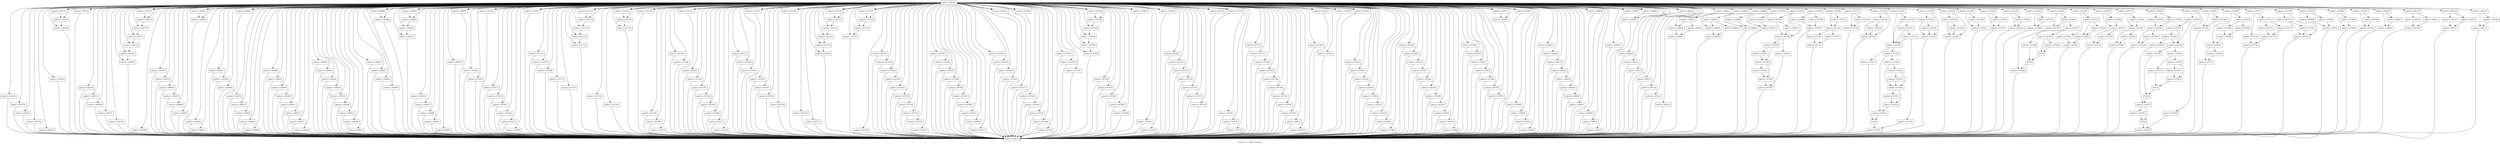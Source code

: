 digraph "CFG for 'yy_reduce' function" {
	label="CFG for 'yy_reduce' function";

	Node0x55c0f7adc270 [shape=record,label="{sqlite3.c:166703:}"];
	Node0x55c0f7adc270 -> Node0x55c0f88b5830;
	Node0x55c0f7adc270 -> Node0x55c0f88b5cb0;
	Node0x55c0f7adc270 -> Node0x55c0f88b60f0;
	Node0x55c0f7adc270 -> Node0x55c0f88b6530;
	Node0x55c0f7adc270 -> Node0x55c0f60b4670;
	Node0x55c0f7adc270 -> Node0x55c0f60caad0;
	Node0x55c0f7adc270 -> Node0x55c0f88b6cb0;
	Node0x55c0f7adc270 -> Node0x55c0f88b6cb0;
	Node0x55c0f7adc270 -> Node0x55c0f88b7920;
	Node0x55c0f7adc270 -> Node0x55c0f88b79a0;
	Node0x55c0f7adc270 -> Node0x55c0f88b8110;
	Node0x55c0f7adc270 -> Node0x55c0f88b8110;
	Node0x55c0f7adc270 -> Node0x55c0f60cab20;
	Node0x55c0f7adc270 -> Node0x55c0f60cab70;
	Node0x55c0f7adc270 -> Node0x55c0f88b98e0;
	Node0x55c0f7adc270 -> Node0x55c0f88ba740;
	Node0x55c0f7adc270 -> Node0x55c0f60c7480;
	Node0x55c0f7adc270 -> Node0x55c0f67d1410;
	Node0x55c0f7adc270 -> Node0x55c0f67d1410;
	Node0x55c0f7adc270 -> Node0x55c0f88b90e0;
	Node0x55c0f7adc270 -> Node0x55c0f88baef0;
	Node0x55c0f7adc270 -> Node0x55c0f88bc430;
	Node0x55c0f7adc270 -> Node0x55c0f88bc480;
	Node0x55c0f7adc270 -> Node0x55c0f88bc4d0;
	Node0x55c0f7adc270 -> Node0x55c0f88bc550;
	Node0x55c0f7adc270 -> Node0x55c0f88bc920;
	Node0x55c0f7adc270 -> Node0x55c0f88bce20;
	Node0x55c0f7adc270 -> Node0x55c0f88bd9c0;
	Node0x55c0f7adc270 -> Node0x55c0f60cb430;
	Node0x55c0f7adc270 -> Node0x55c0f88be230;
	Node0x55c0f7adc270 -> Node0x55c0f88bfab0;
	Node0x55c0f7adc270 -> Node0x55c0f88c0b00;
	Node0x55c0f7adc270 -> Node0x55c0f88c3490;
	Node0x55c0f7adc270 -> Node0x55c0f88c5c50;
	Node0x55c0f7adc270 -> Node0x55c0f60c7570;
	Node0x55c0f7adc270 -> Node0x55c0f60c7570;
	Node0x55c0f7adc270 -> Node0x55c0f88c75e0;
	Node0x55c0f7adc270 -> Node0x55c0f88c8960;
	Node0x55c0f7adc270 -> Node0x55c0f88ca100;
	Node0x55c0f7adc270 -> Node0x55c0f88cb8d0;
	Node0x55c0f7adc270 -> Node0x55c0f88ccff0;
	Node0x55c0f7adc270 -> Node0x55c0f88cd730;
	Node0x55c0f7adc270 -> Node0x55c0f88cde60;
	Node0x55c0f7adc270 -> Node0x55c0f88cde60;
	Node0x55c0f7adc270 -> Node0x55c0f88ce6c0;
	Node0x55c0f7adc270 -> Node0x55c0f60c7660;
	Node0x55c0f7adc270 -> Node0x55c0f88cef10;
	Node0x55c0f7adc270 -> Node0x55c0f88d2590;
	Node0x55c0f7adc270 -> Node0x55c0f59859b0;
	Node0x55c0f7adc270 -> Node0x55c0f5f0d750;
	Node0x55c0f7adc270 -> Node0x55c0f60c75c0;
	Node0x55c0f7adc270 -> Node0x55c0f60c77b0;
	Node0x55c0f7adc270 -> Node0x55c0f60cbac0;
	Node0x55c0f7adc270 -> Node0x55c0f60c8c20;
	Node0x55c0f7adc270 -> Node0x55c0f60cb930;
	Node0x55c0f7adc270 -> Node0x55c0f60cb980;
	Node0x55c0f7adc270 -> Node0x55c0f60c8c70;
	Node0x55c0f7adc270 -> Node0x55c0f60c8cc0;
	Node0x55c0f7adc270 -> Node0x55c0f88d59f0;
	Node0x55c0f7adc270 -> Node0x55c0f88ddf70;
	Node0x55c0f7adc270 -> Node0x55c0f88de580;
	Node0x55c0f7adc270 -> Node0x55c0f88dfa00;
	Node0x55c0f7adc270 -> Node0x55c0f88e05e0;
	Node0x55c0f7adc270 -> Node0x55c0f88e11c0;
	Node0x55c0f7adc270 -> Node0x55c0f88e20e0;
	Node0x55c0f7adc270 -> Node0x55c0f88e30f0;
	Node0x55c0f7adc270 -> Node0x55c0f88e36d0;
	Node0x55c0f7adc270 -> Node0x55c0f88e3cb0;
	Node0x55c0f7adc270 -> Node0x55c0f88e4260;
	Node0x55c0f7adc270 -> Node0x55c0f88e4810;
	Node0x55c0f7adc270 -> Node0x55c0f88e4df0;
	Node0x55c0f7adc270 -> Node0x55c0f88e53d0;
	Node0x55c0f7adc270 -> Node0x55c0f88e53d0;
	Node0x55c0f7adc270 -> Node0x55c0f88e5420;
	Node0x55c0f7adc270 -> Node0x55c0f88e5db0;
	Node0x55c0f7adc270 -> Node0x55c0f88e5db0;
	Node0x55c0f7adc270 -> Node0x55c0f88e5e30;
	Node0x55c0f7adc270 -> Node0x55c0f88e5f20;
	Node0x55c0f7adc270 -> Node0x55c0f88e6010;
	Node0x55c0f7adc270 -> Node0x55c0f88e6660;
	Node0x55c0f7adc270 -> Node0x55c0f88e6c40;
	Node0x55c0f7adc270 -> Node0x55c0f88e7170;
	Node0x55c0f7adc270 -> Node0x55c0f88e7de0;
	Node0x55c0f7adc270 -> Node0x55c0f88e89a0;
	Node0x55c0f7adc270 -> Node0x55c0f88e9dc0;
	Node0x55c0f7adc270 -> Node0x55c0f88eadc0;
	Node0x55c0f7adc270 -> Node0x55c0f88eadc0;
	Node0x55c0f7adc270 -> Node0x55c0f88eb8e0;
	Node0x55c0f7adc270 -> Node0x55c0f88ec200;
	Node0x55c0f7adc270 -> Node0x55c0f88ec7b0;
	Node0x55c0f7adc270 -> Node0x55c0f88ec7b0;
	Node0x55c0f7adc270 -> Node0x55c0f88ecd60;
	Node0x55c0f7adc270 -> Node0x55c0f60cb8e0;
	Node0x55c0f7adc270 -> Node0x55c0f60cb480;
	Node0x55c0f7adc270 -> Node0x55c0f88ed5b0;
	Node0x55c0f7adc270 -> Node0x55c0f6448820;
	Node0x55c0f7adc270 -> Node0x55c0f67d14b0;
	Node0x55c0f7adc270 -> Node0x55c0f69a3db0;
	Node0x55c0f7adc270 -> Node0x55c0f67d1460;
	Node0x55c0f7adc270 -> Node0x55c0f88fd1e0;
	Node0x55c0f7adc270 -> Node0x55c0f88fd1e0;
	Node0x55c0f7adc270 -> Node0x55c0f88c6510;
	Node0x55c0f7adc270 -> Node0x55c0f88c6af0;
	Node0x55c0f7adc270 -> Node0x55c0f89038f0;
	Node0x55c0f7adc270 -> Node0x55c0f8907500;
	Node0x55c0f7adc270 -> Node0x55c0f89083f0;
	Node0x55c0f7adc270 -> Node0x55c0f890b150;
	Node0x55c0f7adc270 -> Node0x55c0f890b700;
	Node0x55c0f7adc270 -> Node0x55c0f890bcb0;
	Node0x55c0f7adc270 -> Node0x55c0f890bcb0;
	Node0x55c0f7adc270 -> Node0x55c0f890bd00;
	Node0x55c0f7adc270 -> Node0x55c0f890bdf0;
	Node0x55c0f7adc270 -> Node0x55c0f890bee0;
	Node0x55c0f7adc270 -> Node0x55c0f890bfd0;
	Node0x55c0f7adc270 -> Node0x55c0f890c5f0;
	Node0x55c0f7adc270 -> Node0x55c0f5f0d520;
	Node0x55c0f7adc270 -> Node0x55c0f5985910;
	Node0x55c0f7adc270 -> Node0x55c0f8912b40;
	Node0x55c0f7adc270 -> Node0x55c0f8912b40;
	Node0x55c0f7adc270 -> Node0x55c0f8912b90;
	Node0x55c0f7adc270 -> Node0x55c0f8912c50;
	Node0x55c0f7adc270 -> Node0x55c0f89136c0;
	Node0x55c0f7adc270 -> Node0x55c0f89136c0;
	Node0x55c0f7adc270 -> Node0x55c0f8913c70;
	Node0x55c0f7adc270 -> Node0x55c0f60caa80;
	Node0x55c0f7adc270 -> Node0x55c0f8916b30;
	Node0x55c0f7adc270 -> Node0x55c0f8917e40;
	Node0x55c0f7adc270 -> Node0x55c0f60ca990;
	Node0x55c0f7adc270 -> Node0x55c0f60caa30;
	Node0x55c0f7adc270 -> Node0x55c0f8919740;
	Node0x55c0f7adc270 -> Node0x55c0f892a270;
	Node0x55c0f7adc270 -> Node0x55c0f892a270;
	Node0x55c0f7adc270 -> Node0x55c0f892bc20;
	Node0x55c0f7adc270 -> Node0x55c0f5f158a0;
	Node0x55c0f7adc270 -> Node0x55c0f892ff00;
	Node0x55c0f7adc270 -> Node0x55c0f89309e0;
	Node0x55c0f7adc270 -> Node0x55c0f8931820;
	Node0x55c0f7adc270 -> Node0x55c0f60c7110;
	Node0x55c0f7adc270 -> Node0x55c0f8935af0;
	Node0x55c0f7adc270 -> Node0x55c0f89360a0;
	Node0x55c0f7adc270 -> Node0x55c0f63a2df0;
	Node0x55c0f7adc270 -> Node0x55c0f8936950;
	Node0x55c0f7adc270 -> Node0x55c0f8938d80;
	Node0x55c0f7adc270 -> Node0x55c0f8939ca0;
	Node0x55c0f7adc270 -> Node0x55c0f893abf0;
	Node0x55c0f7adc270 -> Node0x55c0f893b770;
	Node0x55c0f7adc270 -> Node0x55c0f893c170;
	Node0x55c0f7adc270 -> Node0x55c0f893cd50;
	Node0x55c0f7adc270 -> Node0x55c0f893cd50;
	Node0x55c0f7adc270 -> Node0x55c0f893d670;
	Node0x55c0f7adc270 -> Node0x55c0f5f0d480;
	Node0x55c0f7adc270 -> Node0x55c0f893eb90;
	Node0x55c0f7adc270 -> Node0x55c0f8940ea0;
	Node0x55c0f7adc270 -> Node0x55c0f8941450;
	Node0x55c0f7adc270 -> Node0x55c0f8941450;
	Node0x55c0f7adc270 -> Node0x55c0f8941a00;
	Node0x55c0f7adc270 -> Node0x55c0f8941fe0;
	Node0x55c0f7adc270 -> Node0x55c0f89425c0;
	Node0x55c0f7adc270 -> Node0x55c0f89425c0;
	Node0x55c0f7adc270 -> Node0x55c0f8942610;
	Node0x55c0f7adc270 -> Node0x55c0f89426d0;
	Node0x55c0f7adc270 -> Node0x55c0f89427c0;
	Node0x55c0f7adc270 -> Node0x55c0f89428b0;
	Node0x55c0f7adc270 -> Node0x55c0f89429a0;
	Node0x55c0f7adc270 -> Node0x55c0f8942fc0;
	Node0x55c0f7adc270 -> Node0x55c0f8942fc0;
	Node0x55c0f7adc270 -> Node0x55c0f8943010;
	Node0x55c0f7adc270 -> Node0x55c0f8943100;
	Node0x55c0f7adc270 -> Node0x55c0f89431f0;
	Node0x55c0f7adc270 -> Node0x55c0f8943b80;
	Node0x55c0f7adc270 -> Node0x55c0f89446d0;
	Node0x55c0f7adc270 -> Node0x55c0f8945590;
	Node0x55c0f7adc270 -> Node0x55c0f8946450;
	Node0x55c0f7adc270 -> Node0x55c0f61a17e0;
	Node0x55c0f7adc270 -> Node0x55c0f60c7520;
	Node0x55c0f7adc270 -> Node0x55c0f8947480;
	Node0x55c0f7adc270 -> Node0x55c0f651e570;
	Node0x55c0f7adc270 -> Node0x55c0f60ca9e0;
	Node0x55c0f7adc270 -> Node0x55c0f5f0c380;
	Node0x55c0f7adc270 -> Node0x55c0f5f0d570;
	Node0x55c0f7adc270 -> Node0x55c0f894a3b0;
	Node0x55c0f7adc270 -> Node0x55c0f626d960;
	Node0x55c0f7adc270 -> Node0x55c0f8951ba0;
	Node0x55c0f7adc270 -> Node0x55c0f8953f10;
	Node0x55c0f7adc270 -> Node0x55c0f89549f0;
	Node0x55c0f7adc270 -> Node0x55c0f651e1a0;
	Node0x55c0f7adc270 -> Node0x55c0f89551d0;
	Node0x55c0f7adc270 -> Node0x55c0f8957e10;
	Node0x55c0f7adc270 -> Node0x55c0f8958f00;
	Node0x55c0f7adc270 -> Node0x55c0f8959b90;
	Node0x55c0f7adc270 -> Node0x55c0f895a140;
	Node0x55c0f7adc270 -> Node0x55c0f895aa90;
	Node0x55c0f7adc270 -> Node0x55c0f60cbb60;
	Node0x55c0f7adc270 -> Node0x55c0f895b320;
	Node0x55c0f7adc270 -> Node0x55c0f895cdc0;
	Node0x55c0f7adc270 -> Node0x55c0f895cdc0;
	Node0x55c0f7adc270 -> Node0x55c0f895db10;
	Node0x55c0f7adc270 -> Node0x55c0f895fda0;
	Node0x55c0f7adc270 -> Node0x55c0f5f15ae0;
	Node0x55c0f7adc270 -> Node0x55c0f5f15ae0;
	Node0x55c0f7adc270 -> Node0x55c0f8963410;
	Node0x55c0f7adc270 -> Node0x55c0f8966e50;
	Node0x55c0f7adc270 -> Node0x55c0f896ccc0;
	Node0x55c0f7adc270 -> Node0x55c0f5984ab0;
	Node0x55c0f7adc270 -> Node0x55c0f5985960;
	Node0x55c0f7adc270 -> Node0x55c0f5f0a090;
	Node0x55c0f7adc270 -> Node0x55c0f896d580;
	Node0x55c0f7adc270 -> Node0x55c0f67ae8e0;
	Node0x55c0f7adc270 -> Node0x55c0f8974030;
	Node0x55c0f7adc270 -> Node0x55c0f89768c0;
	Node0x55c0f7adc270 -> Node0x55c0f897a320;
	Node0x55c0f7adc270 -> Node0x55c0f5f0a040;
	Node0x55c0f7adc270 -> Node0x55c0f5f0a040;
	Node0x55c0f7adc270 -> Node0x55c0f897abb0;
	Node0x55c0f7adc270 -> Node0x55c0f897b560;
	Node0x55c0f7adc270 -> Node0x55c0f897b5e0;
	Node0x55c0f7adc270 -> Node0x55c0f897b630;
	Node0x55c0f7adc270 -> Node0x55c0f897b6f0;
	Node0x55c0f7adc270 -> Node0x55c0f897c960;
	Node0x55c0f7adc270 -> Node0x55c0f897d9a0;
	Node0x55c0f7adc270 -> Node0x55c0f8981f30;
	Node0x55c0f7adc270 -> Node0x55c0f8986ba0;
	Node0x55c0f7adc270 -> Node0x55c0f8987a60;
	Node0x55c0f7adc270 -> Node0x55c0f8988610;
	Node0x55c0f7adc270 -> Node0x55c0f67d1550;
	Node0x55c0f7adc270 -> Node0x55c0f8989b60;
	Node0x55c0f7adc270 -> Node0x55c0f8989b60;
	Node0x55c0f7adc270 -> Node0x55c0f898c5b0;
	Node0x55c0f7adc270 -> Node0x55c0f898d6e0;
	Node0x55c0f7adc270 -> Node0x55c0f898f540;
	Node0x55c0f7adc270 -> Node0x55c0f898f540;
	Node0x55c0f7adc270 -> Node0x55c0f898fb20;
	Node0x55c0f7adc270 -> Node0x55c0f8993a40;
	Node0x55c0f7adc270 -> Node0x55c0f899d9d0;
	Node0x55c0f7adc270 -> Node0x55c0f89a1110;
	Node0x55c0f7adc270 -> Node0x55c0f89a3630;
	Node0x55c0f7adc270 -> Node0x55c0f89a7d60;
	Node0x55c0f7adc270 -> Node0x55c0f89a9580;
	Node0x55c0f7adc270 -> Node0x55c0f89ad650;
	Node0x55c0f7adc270 -> Node0x55c0f89af1d0;
	Node0x55c0f7adc270 -> Node0x55c0f89b09e0;
	Node0x55c0f7adc270 -> Node0x55c0f89b1300;
	Node0x55c0f7adc270 -> Node0x55c0f89b21a0;
	Node0x55c0f7adc270 -> Node0x55c0f89b2ca0;
	Node0x55c0f7adc270 -> Node0x55c0f89b2ca0;
	Node0x55c0f7adc270 -> Node0x55c0f89b3650;
	Node0x55c0f7adc270 -> Node0x55c0f89b6e40;
	Node0x55c0f7adc270 -> Node0x55c0f89b6e40;
	Node0x55c0f7adc270 -> Node0x55c0f89b7450;
	Node0x55c0f7adc270 -> Node0x55c0f89b7a00;
	Node0x55c0f7adc270 -> Node0x55c0f67d15e0;
	Node0x55c0f7adc270 -> Node0x55c0f89b82d0;
	Node0x55c0f7adc270 -> Node0x55c0f60ca3a0;
	Node0x55c0f7adc270 -> Node0x55c0f651e3d0;
	Node0x55c0f7adc270 -> Node0x55c0f89babe0;
	Node0x55c0f7adc270 -> Node0x55c0f635c0b0;
	Node0x55c0f7adc270 -> Node0x55c0f89bd280;
	Node0x55c0f7adc270 -> Node0x55c0f89bf080;
	Node0x55c0f7adc270 -> Node0x55c0f89bfe80;
	Node0x55c0f7adc270 -> Node0x55c0f89c0cb0;
	Node0x55c0f7adc270 -> Node0x55c0f64eb340;
	Node0x55c0f7adc270 -> Node0x55c0f89c7230;
	Node0x55c0f7adc270 -> Node0x55c0f89c7b20;
	Node0x55c0f7adc270 -> Node0x55c0f89c8130;
	Node0x55c0f7adc270 -> Node0x55c0f89c86e0;
	Node0x55c0f7adc270 -> Node0x55c0f89c86e0;
	Node0x55c0f7adc270 -> Node0x55c0f89c95a0;
	Node0x55c0f7adc270 -> Node0x55c0f89ca4c0;
	Node0x55c0f7adc270 -> Node0x55c0f89ca4c0;
	Node0x55c0f7adc270 -> Node0x55c0f89caaa0;
	Node0x55c0f7adc270 -> Node0x55c0f89caaa0;
	Node0x55c0f7adc270 -> Node0x55c0f89cb3f0;
	Node0x55c0f7adc270 -> Node0x55c0f89cc950;
	Node0x55c0f7adc270 -> Node0x55c0f89cd460;
	Node0x55c0f7adc270 -> Node0x55c0f89ce240;
	Node0x55c0f7adc270 -> Node0x55c0f89ce7d0;
	Node0x55c0f7adc270 -> Node0x55c0f89ced60;
	Node0x55c0f7adc270 -> Node0x55c0f64eb160;
	Node0x55c0f7adc270 -> Node0x55c0f64eb110;
	Node0x55c0f7adc270 -> Node0x55c0f64e8c80;
	Node0x55c0f7adc270 -> Node0x55c0f64eb410;
	Node0x55c0f7adc270 -> Node0x55c0f89d82f0;
	Node0x55c0f7adc270 -> Node0x55c0f89da0e0;
	Node0x55c0f7adc270 -> Node0x55c0f89da6c0;
	Node0x55c0f7adc270 -> Node0x55c0f89daca0;
	Node0x55c0f7adc270 -> Node0x55c0f64e8cd0;
	Node0x55c0f7adc270 -> Node0x55c0f60b3560;
	Node0x55c0f7adc270 -> Node0x55c0f60b3510;
	Node0x55c0f7adc270 -> Node0x55c0f6180f70;
	Node0x55c0f7adc270 -> Node0x55c0f89db420;
	Node0x55c0f7adc270 -> Node0x55c0f6091110;
	Node0x55c0f7adc270 -> Node0x55c0f89de3e0;
	Node0x55c0f7adc270 -> Node0x55c0f5f15490;
	Node0x55c0f7adc270 -> Node0x55c0f5f15760;
	Node0x55c0f7adc270 -> Node0x55c0f59c91c0;
	Node0x55c0f7adc270 -> Node0x55c0f5f157b0;
	Node0x55c0f7adc270 -> Node0x55c0f5f15850;
	Node0x55c0f7adc270 -> Node0x55c0f6587030;
	Node0x55c0f7adc270 -> Node0x55c0f89df280;
	Node0x55c0f7adc270 -> Node0x55c0f658baa0;
	Node0x55c0f7adc270 -> Node0x55c0f6587080;
	Node0x55c0f7adc270 -> Node0x55c0f6587080;
	Node0x55c0f7adc270 -> Node0x55c0f88fda70;
	Node0x55c0f7adc270 -> Node0x55c0f65870d0;
	Node0x55c0f7adc270 -> Node0x55c0f65870d0;
	Node0x55c0f7adc270 -> Node0x55c0f64498d0;
	Node0x55c0f7adc270 -> Node0x55c0f88ff110;
	Node0x55c0f7adc270 -> Node0x55c0f8900610;
	Node0x55c0f7adc270 -> Node0x55c0f8900b40;
	Node0x55c0f7adc270 -> Node0x55c0f6191020;
	Node0x55c0f7adc270 -> Node0x55c0f6191110;
	Node0x55c0f7adc270 -> Node0x55c0f8901410;
	Node0x55c0f7adc270 -> Node0x55c0f89f48e0;
	Node0x55c0f7adc270 -> Node0x55c0f67ae890;
	Node0x55c0f7adc270 -> Node0x55c0f89f8cb0;
	Node0x55c0f7adc270 -> Node0x55c0f67ae840;
	Node0x55c0f7adc270 -> Node0x55c0f89f9580;
	Node0x55c0f7adc270 -> Node0x55c0f89fc2d0;
	Node0x55c0f7adc270 -> Node0x55c0f89fd540;
	Node0x55c0f7adc270 -> Node0x55c0f89fd540;
	Node0x55c0f7adc270 -> Node0x55c0f89fea10;
	Node0x55c0f7adc270 -> Node0x55c0f89ff330;
	Node0x55c0f7adc270 -> Node0x55c0f67ae7f0;
	Node0x55c0f7adc270 -> Node0x55c0f8a004f0;
	Node0x55c0f7adc270 -> Node0x55c0f8a03d30;
	Node0x55c0f7adc270 -> Node0x55c0f8a03d30;
	Node0x55c0f7adc270 -> Node0x55c0f8a05400;
	Node0x55c0f7adc270 -> Node0x55c0f8a05400;
	Node0x55c0f7adc270 -> Node0x55c0f8a054b0;
	Node0x55c0f7adc270 -> Node0x55c0f8a065c0;
	Node0x55c0f7adc270 -> Node0x55c0f8a079a0;
	Node0x55c0f7adc270 -> Node0x55c0f8a07f80;
	Node0x55c0f7adc270 -> Node0x55c0f8a088d0;
	Node0x55c0f7adc270 -> Node0x55c0f8a088d0;
	Node0x55c0f7adc270 -> Node0x55c0f8a09250;
	Node0x55c0f7adc270 -> Node0x55c0f8a09b40;
	Node0x55c0f7adc270 -> Node0x55c0f8a0a490;
	Node0x55c0f7adc270 -> Node0x55c0f8a0c8f0;
	Node0x55c0f7adc270 -> Node0x55c0f8a0ebd0;
	Node0x55c0f7adc270 -> Node0x55c0f8a0f580;
	Node0x55c0f7adc270 -> Node0x55c0f8a11840;
	Node0x55c0f88b5cb0 [shape=record,label="{sqlite3.c:166730:}"];
	Node0x55c0f88b5cb0 -> Node0x55c0f88b5740;
	Node0x55c0f88b60f0 [shape=record,label="{sqlite3.c:166733:}"];
	Node0x55c0f88b60f0 -> Node0x55c0f88b5740;
	Node0x55c0f88b6530 [shape=record,label="{sqlite3.c:166736:}"];
	Node0x55c0f88b6530 -> Node0x55c0f88b5740;
	Node0x55c0f60b4670 [shape=record,label="{sqlite3.c:166739:}"];
	Node0x55c0f60b4670 -> Node0x55c0f88b5740;
	Node0x55c0f60caad0 [shape=record,label="{sqlite3.c:166742:}"];
	Node0x55c0f60caad0 -> Node0x55c0f88b5740;
	Node0x55c0f88b6cb0 [shape=record,label="{sqlite3.c:166743:}"];
	Node0x55c0f88b6cb0 -> Node0x55c0f88b7920;
	Node0x55c0f88b7920 [shape=record,label="{sqlite3.c:166743:}"];
	Node0x55c0f88b7920 -> Node0x55c0f88b79a0;
	Node0x55c0f88b79a0 [shape=record,label="{sqlite3.c:166748:}"];
	Node0x55c0f88b79a0 -> Node0x55c0f88b5740;
	Node0x55c0f88b8110 [shape=record,label="{sqlite3.c:166752:}"];
	Node0x55c0f88b8110 -> Node0x55c0f88b5740;
	Node0x55c0f60cab20 [shape=record,label="{sqlite3.c:166756:}"];
	Node0x55c0f60cab20 -> Node0x55c0f88b5740;
	Node0x55c0f60cab70 [shape=record,label="{sqlite3.c:166761:}"];
	Node0x55c0f60cab70 -> Node0x55c0f88b5740;
	Node0x55c0f88b98e0 [shape=record,label="{sqlite3.c:166766:}"];
	Node0x55c0f88b98e0 -> Node0x55c0f88b5740;
	Node0x55c0f88ba740 [shape=record,label="{sqlite3.c:166771:}"];
	Node0x55c0f88ba740 -> Node0x55c0f88b5740;
	Node0x55c0f60c7480 [shape=record,label="{sqlite3.c:166775:}"];
	Node0x55c0f60c7480 -> Node0x55c0f88b5740;
	Node0x55c0f67d1410 [shape=record,label="{sqlite3.c:166776:}"];
	Node0x55c0f67d1410 -> Node0x55c0f88b90e0;
	Node0x55c0f88b90e0 [shape=record,label="{sqlite3.c:166776:}"];
	Node0x55c0f88b90e0 -> Node0x55c0f88baef0;
	Node0x55c0f88baef0 [shape=record,label="{sqlite3.c:166776:}"];
	Node0x55c0f88baef0 -> Node0x55c0f88bc430;
	Node0x55c0f88bc430 [shape=record,label="{sqlite3.c:166776:}"];
	Node0x55c0f88bc430 -> Node0x55c0f88bc480;
	Node0x55c0f88bc480 [shape=record,label="{sqlite3.c:166776:}"];
	Node0x55c0f88bc480 -> Node0x55c0f88bc4d0;
	Node0x55c0f88bc4d0 [shape=record,label="{sqlite3.c:166776:}"];
	Node0x55c0f88bc4d0 -> Node0x55c0f88bc550;
	Node0x55c0f88bc550 [shape=record,label="{sqlite3.c:166785:}"];
	Node0x55c0f88bc550 -> Node0x55c0f88b5740;
	Node0x55c0f88bc920 [shape=record,label="{sqlite3.c:166788:}"];
	Node0x55c0f88bc920 -> Node0x55c0f88b5740;
	Node0x55c0f88bce20 [shape=record,label="{sqlite3.c:166791:}"];
	Node0x55c0f88bce20 -> Node0x55c0f88b5740;
	Node0x55c0f88bd9c0 [shape=record,label="{sqlite3.c:166795:}"];
	Node0x55c0f88bd9c0 -> Node0x55c0f88b5740;
	Node0x55c0f60cb430 [shape=record,label="{sqlite3.c:166800:}"];
	Node0x55c0f60cb430 -> Node0x55c0f88b5740;
	Node0x55c0f88be230 [shape=record,label="{sqlite3.c:166805:}"];
	Node0x55c0f88be230 -> Node0x55c0f88b5740;
	Node0x55c0f88bfab0 [shape=record,label="{sqlite3.c:166808:}"];
	Node0x55c0f88bfab0 -> Node0x55c0f88b5740;
	Node0x55c0f88c0b00 [shape=record,label="{sqlite3.c:166813:}"];
	Node0x55c0f88c0b00 -> Node0x55c0f88c0d50;
	Node0x55c0f88c0b00 -> Node0x55c0f88c0d00;
	Node0x55c0f88c0d50 [shape=record,label="{sqlite3.c:166813:}"];
	Node0x55c0f88c0d50 -> Node0x55c0f88c0c60;
	Node0x55c0f88c0d50 -> Node0x55c0f88c0d00;
	Node0x55c0f88c0c60 [shape=record,label="{sqlite3.c:166814:}"];
	Node0x55c0f88c0c60 -> Node0x55c0f88c0cb0;
	Node0x55c0f88c0d00 [shape=record,label="{sqlite3.c:166816:}"];
	Node0x55c0f88c0d00 -> Node0x55c0f88c0cb0;
	Node0x55c0f88c0cb0 [shape=record,label="{sqlite3.c:166820:}"];
	Node0x55c0f88c0cb0 -> Node0x55c0f88b5740;
	Node0x55c0f88c3490 [shape=record,label="{sqlite3.c:166823:}"];
	Node0x55c0f88c3490 -> Node0x55c0f88c36e0;
	Node0x55c0f88c3490 -> Node0x55c0f88c3690;
	Node0x55c0f88c36e0 [shape=record,label="{sqlite3.c:166823:}"];
	Node0x55c0f88c36e0 -> Node0x55c0f88c35f0;
	Node0x55c0f88c36e0 -> Node0x55c0f88c3690;
	Node0x55c0f88c35f0 [shape=record,label="{sqlite3.c:166824:}"];
	Node0x55c0f88c35f0 -> Node0x55c0f88c3640;
	Node0x55c0f88c3690 [shape=record,label="{sqlite3.c:166826:}"];
	Node0x55c0f88c3690 -> Node0x55c0f88c3640;
	Node0x55c0f88c3640 [shape=record,label="{sqlite3.c:166830:}"];
	Node0x55c0f88c3640 -> Node0x55c0f88b5740;
	Node0x55c0f88c5c50 [shape=record,label="{sqlite3.c:166833:}"];
	Node0x55c0f88c5c50 -> Node0x55c0f88b5740;
	Node0x55c0f60c7570 [shape=record,label="{sqlite3.c:166834:}"];
	Node0x55c0f60c7570 -> Node0x55c0f88c75e0;
	Node0x55c0f88c75e0 [shape=record,label="{sqlite3.c:166838:}"];
	Node0x55c0f88c75e0 -> Node0x55c0f88b5740;
	Node0x55c0f88c8960 [shape=record,label="{sqlite3.c:166842:}"];
	Node0x55c0f88c8960 -> Node0x55c0f88b5740;
	Node0x55c0f88ca100 [shape=record,label="{sqlite3.c:166847:}"];
	Node0x55c0f88ca100 -> Node0x55c0f88b5740;
	Node0x55c0f88cb8d0 [shape=record,label="{sqlite3.c:166851:}"];
	Node0x55c0f88cb8d0 -> Node0x55c0f88b5740;
	Node0x55c0f88ccff0 [shape=record,label="{sqlite3.c:166856:}"];
	Node0x55c0f88ccff0 -> Node0x55c0f88b5740;
	Node0x55c0f88cd730 [shape=record,label="{sqlite3.c:166862:}"];
	Node0x55c0f88cd730 -> Node0x55c0f88b5740;
	Node0x55c0f88cde60 [shape=record,label="{sqlite3.c:166867:}"];
	Node0x55c0f88cde60 -> Node0x55c0f88b5740;
	Node0x55c0f88ce6c0 [shape=record,label="{sqlite3.c:166870:}"];
	Node0x55c0f88ce6c0 -> Node0x55c0f88b5740;
	Node0x55c0f60c7660 [shape=record,label="{sqlite3.c:166873:}"];
	Node0x55c0f60c7660 -> Node0x55c0f88b5740;
	Node0x55c0f88cef10 [shape=record,label="{sqlite3.c:166876:}"];
	Node0x55c0f88cef10 -> Node0x55c0f88b5740;
	Node0x55c0f88d2590 [shape=record,label="{sqlite3.c:166880:}"];
	Node0x55c0f88d2590 -> Node0x55c0f88b5740;
	Node0x55c0f59859b0 [shape=record,label="{sqlite3.c:166886:}"];
	Node0x55c0f59859b0 -> Node0x55c0f67d1500;
	Node0x55c0f59859b0 -> Node0x55c0f88d4d10;
	Node0x55c0f67d1500 [shape=record,label="{sqlite3.c:166888:}"];
	Node0x55c0f67d1500 -> Node0x55c0f88d4d10;
	Node0x55c0f88d4d10 [shape=record,label="{sqlite3.c:166891:}"];
	Node0x55c0f88d4d10 -> Node0x55c0f88b5740;
	Node0x55c0f5f0d750 [shape=record,label="{sqlite3.c:166895:}"];
	Node0x55c0f5f0d750 -> Node0x55c0f88b5740;
	Node0x55c0f60c75c0 [shape=record,label="{sqlite3.c:166898:}"];
	Node0x55c0f60c75c0 -> Node0x55c0f88b5740;
	Node0x55c0f60c77b0 [shape=record,label="{sqlite3.c:166901:}"];
	Node0x55c0f60c77b0 -> Node0x55c0f88b5740;
	Node0x55c0f60cbac0 [shape=record,label="{sqlite3.c:166905:}"];
	Node0x55c0f60cbac0 -> Node0x55c0f88b5740;
	Node0x55c0f60c8c20 [shape=record,label="{sqlite3.c:166908:}"];
	Node0x55c0f60c8c20 -> Node0x55c0f88b5740;
	Node0x55c0f60cb930 [shape=record,label="{sqlite3.c:166911:}"];
	Node0x55c0f60cb930 -> Node0x55c0f88b5740;
	Node0x55c0f60cb980 [shape=record,label="{sqlite3.c:166914:}"];
	Node0x55c0f60cb980 -> Node0x55c0f88b5740;
	Node0x55c0f60c8c70 [shape=record,label="{sqlite3.c:166917:}"];
	Node0x55c0f60c8c70 -> Node0x55c0f88b5740;
	Node0x55c0f60c8cc0 [shape=record,label="{sqlite3.c:166920:}"];
	Node0x55c0f60c8cc0 -> Node0x55c0f88b5740;
	Node0x55c0f88d59f0 [shape=record,label="{sqlite3.c:166923:}"];
	Node0x55c0f88d59f0 -> Node0x55c0f88b5740;
	Node0x55c0f88ddf70 [shape=record,label="{sqlite3.c:166926:}"];
	Node0x55c0f88ddf70 -> Node0x55c0f88b5740;
	Node0x55c0f88de580 [shape=record,label="{sqlite3.c:166929:}"];
	Node0x55c0f88de580 -> Node0x55c0f88b5740;
	Node0x55c0f88dfa00 [shape=record,label="{sqlite3.c:166932:}"];
	Node0x55c0f88dfa00 -> Node0x55c0f88b5740;
	Node0x55c0f88e05e0 [shape=record,label="{sqlite3.c:166935:}"];
	Node0x55c0f88e05e0 -> Node0x55c0f88b5740;
	Node0x55c0f88e11c0 [shape=record,label="{sqlite3.c:166938:}"];
	Node0x55c0f88e11c0 -> Node0x55c0f88b5740;
	Node0x55c0f88e20e0 [shape=record,label="{sqlite3.c:166941:}"];
	Node0x55c0f88e20e0 -> Node0x55c0f88b5740;
	Node0x55c0f88e30f0 [shape=record,label="{sqlite3.c:166944:}"];
	Node0x55c0f88e30f0 -> Node0x55c0f88b5740;
	Node0x55c0f88e36d0 [shape=record,label="{sqlite3.c:166947:}"];
	Node0x55c0f88e36d0 -> Node0x55c0f88b5740;
	Node0x55c0f88e3cb0 [shape=record,label="{sqlite3.c:166950:}"];
	Node0x55c0f88e3cb0 -> Node0x55c0f88b5740;
	Node0x55c0f88e4260 [shape=record,label="{sqlite3.c:166953:}"];
	Node0x55c0f88e4260 -> Node0x55c0f88b5740;
	Node0x55c0f88e4810 [shape=record,label="{sqlite3.c:166956:}"];
	Node0x55c0f88e4810 -> Node0x55c0f88b5740;
	Node0x55c0f88e4df0 [shape=record,label="{sqlite3.c:166959:}"];
	Node0x55c0f88e4df0 -> Node0x55c0f88b5740;
	Node0x55c0f88e53d0 [shape=record,label="{sqlite3.c:166960:}"];
	Node0x55c0f88e53d0 -> Node0x55c0f88e5420;
	Node0x55c0f88e5420 [shape=record,label="{sqlite3.c:166964:}"];
	Node0x55c0f88e5420 -> Node0x55c0f88b5740;
	Node0x55c0f88e5db0 [shape=record,label="{sqlite3.c:166965:}"];
	Node0x55c0f88e5db0 -> Node0x55c0f88e5e30;
	Node0x55c0f88e5e30 [shape=record,label="{sqlite3.c:166965:}"];
	Node0x55c0f88e5e30 -> Node0x55c0f88e5f20;
	Node0x55c0f88e5f20 [shape=record,label="{sqlite3.c:166965:}"];
	Node0x55c0f88e5f20 -> Node0x55c0f88e6010;
	Node0x55c0f88e6010 [shape=record,label="{sqlite3.c:166971:}"];
	Node0x55c0f88e6010 -> Node0x55c0f88b5740;
	Node0x55c0f88e6660 [shape=record,label="{sqlite3.c:166974:}"];
	Node0x55c0f88e6660 -> Node0x55c0f88b5740;
	Node0x55c0f88e6c40 [shape=record,label="{sqlite3.c:166977:}"];
	Node0x55c0f88e6c40 -> Node0x55c0f88b5740;
	Node0x55c0f88e7170 [shape=record,label="{sqlite3.c:166980:}"];
	Node0x55c0f88e7170 -> Node0x55c0f88b5740;
	Node0x55c0f88e7de0 [shape=record,label="{sqlite3.c:166983:}"];
	Node0x55c0f88e7de0 -> Node0x55c0f88b5740;
	Node0x55c0f88e89a0 [shape=record,label="{sqlite3.c:166987:}"];
	Node0x55c0f88e89a0 -> Node0x55c0f88b5740;
	Node0x55c0f88e9dc0 [shape=record,label="{sqlite3.c:166991:}"];
	Node0x55c0f88e9dc0 -> Node0x55c0f88b5740;
	Node0x55c0f88eadc0 [shape=record,label="{sqlite3.c:166997:}"];
	Node0x55c0f88eadc0 -> Node0x55c0f88b5740;
	Node0x55c0f88eb8e0 [shape=record,label="{sqlite3.c:167000:}"];
	Node0x55c0f88eb8e0 -> Node0x55c0f88b5740;
	Node0x55c0f88ec200 [shape=record,label="{sqlite3.c:167003:}"];
	Node0x55c0f88ec200 -> Node0x55c0f88b5740;
	Node0x55c0f88ec7b0 [shape=record,label="{sqlite3.c:167007:}"];
	Node0x55c0f88ec7b0 -> Node0x55c0f88b5740;
	Node0x55c0f88ecd60 [shape=record,label="{sqlite3.c:167011:}"];
	Node0x55c0f88ecd60 -> Node0x55c0f88b5740;
	Node0x55c0f60cb8e0 [shape=record,label="{sqlite3.c:167016:}"];
	Node0x55c0f60cb8e0 -> Node0x55c0f88b5740;
	Node0x55c0f60cb480 [shape=record,label="{sqlite3.c:167021:}"];
	Node0x55c0f60cb480 -> Node0x55c0f88b5740;
	Node0x55c0f88ed5b0 [shape=record,label="{sqlite3.c:167026:}"];
	Node0x55c0f88ed5b0 -> Node0x55c0f88b5740;
	Node0x55c0f6448820 [shape=record,label="{sqlite3.c:167032:}"];
	Node0x55c0f6448820 -> Node0x55c0f88b5740;
	Node0x55c0f67d14b0 [shape=record,label="{sqlite3.c:167035:}"];
	Node0x55c0f67d14b0 -> Node0x55c0f88b5740;
	Node0x55c0f69a3db0 [shape=record,label="{sqlite3.c:167039:}"];
	Node0x55c0f69a3db0 -> Node0x55c0f88f6660;
	Node0x55c0f69a3db0 -> Node0x55c0f88f66b0;
	Node0x55c0f88f6660 [shape=record,label="{sqlite3.c:167041:}"];
	Node0x55c0f88f6660 -> Node0x55c0f88f66b0;
	Node0x55c0f88f66b0 [shape=record,label="{sqlite3.c:167043:}"];
	Node0x55c0f88f66b0 -> Node0x55c0f88b5740;
	Node0x55c0f67d1460 [shape=record,label="{sqlite3.c:167048:}"];
	Node0x55c0f67d1460 -> Node0x55c0f88f82c0;
	Node0x55c0f67d1460 -> Node0x55c0f88f8270;
	Node0x55c0f88f82c0 [shape=record,label="{sqlite3.c:167050:}"];
	Node0x55c0f88f82c0 -> Node0x55c0f88f8220;
	Node0x55c0f88f82c0 -> Node0x55c0f88f8270;
	Node0x55c0f88f8220 [shape=record,label="{sqlite3.c:167051:}"];
	Node0x55c0f88f8220 -> Node0x55c0f88f8270;
	Node0x55c0f88f8270 [shape=record,label="{sqlite3.c:167058:}"];
	Node0x55c0f88f8270 -> Node0x55c0f63a0990;
	Node0x55c0f88f8270 -> Node0x55c0f88f9b50;
	Node0x55c0f63a0990 [shape=record,label="{sqlite3.c:167059:}"];
	Node0x55c0f63a0990 -> Node0x55c0f88fb290;
	Node0x55c0f63a0990 -> Node0x55c0f88fb2e0;
	Node0x55c0f88fb290 [shape=record,label="{sqlite3.c:167061:}"];
	Node0x55c0f88fb290 -> Node0x55c0f88fb2e0;
	Node0x55c0f88fb2e0 [shape=record,label="{sqlite3.c:167062:}"];
	Node0x55c0f88fb2e0 -> Node0x55c0f88fbdb0;
	Node0x55c0f88fb2e0 -> Node0x55c0f88fbe00;
	Node0x55c0f88fbdb0 [shape=record,label="{sqlite3.c:167063:}"];
	Node0x55c0f88fbdb0 -> Node0x55c0f88fbe00;
	Node0x55c0f88fbe00 [shape=record,label="{sqlite3.c:167064:}"];
	Node0x55c0f88fbe00 -> Node0x55c0f60ca940;
	Node0x55c0f88f9b50 [shape=record,label="{sqlite3.c:167065:}"];
	Node0x55c0f88f9b50 -> Node0x55c0f60ca940;
	Node0x55c0f60ca940 [shape=record,label="{sqlite3.c:167067:}"];
	Node0x55c0f60ca940 -> Node0x55c0f88b5740;
	Node0x55c0f88fd1e0 [shape=record,label="{sqlite3.c:167072:}"];
	Node0x55c0f88fd1e0 -> Node0x55c0f88b5740;
	Node0x55c0f88c6510 [shape=record,label="{sqlite3.c:167075:}"];
	Node0x55c0f88c6510 -> Node0x55c0f88b5740;
	Node0x55c0f88c6af0 [shape=record,label="{sqlite3.c:167079:}"];
	Node0x55c0f88c6af0 -> Node0x55c0f88b5740;
	Node0x55c0f89038f0 [shape=record,label="{sqlite3.c:167084:}"];
	Node0x55c0f89038f0 -> Node0x55c0f8905df0;
	Node0x55c0f89038f0 -> Node0x55c0f8905a00;
	Node0x55c0f8905df0 [shape=record,label="{sqlite3.c:167086:}"];
	Node0x55c0f8905df0 -> Node0x55c0f89059b0;
	Node0x55c0f8905a00 [shape=record,label="{sqlite3.c:167088:}"];
	Node0x55c0f8905a00 -> Node0x55c0f89059b0;
	Node0x55c0f89059b0 [shape=record,label="{sqlite3.c:167091:}"];
	Node0x55c0f89059b0 -> Node0x55c0f88b5740;
	Node0x55c0f8907500 [shape=record,label="{sqlite3.c:167094:}"];
	Node0x55c0f8907500 -> Node0x55c0f88b5740;
	Node0x55c0f89083f0 [shape=record,label="{sqlite3.c:167099:}"];
	Node0x55c0f89083f0 -> Node0x55c0f8909a70;
	Node0x55c0f89083f0 -> Node0x55c0f8909220;
	Node0x55c0f8909a70 [shape=record,label="{sqlite3.c:167101:}"];
	Node0x55c0f8909a70 -> Node0x55c0f8909220;
	Node0x55c0f8909220 [shape=record,label="{sqlite3.c:167102:}"];
	Node0x55c0f8909220 -> Node0x55c0f8909ca0;
	Node0x55c0f8909220 -> Node0x55c0f8909d40;
	Node0x55c0f8909ca0 [shape=record,label="{sqlite3.c:167103:}"];
	Node0x55c0f8909ca0 -> Node0x55c0f8909cf0;
	Node0x55c0f8909d40 [shape=record,label="{sqlite3.c:167107:}"];
	Node0x55c0f8909d40 -> Node0x55c0f8909cf0;
	Node0x55c0f8909cf0 [shape=record,label="{sqlite3.c:167110:}"];
	Node0x55c0f8909cf0 -> Node0x55c0f88b5740;
	Node0x55c0f890b150 [shape=record,label="{sqlite3.c:167112:}"];
	Node0x55c0f890b150 -> Node0x55c0f88b5740;
	Node0x55c0f890b700 [shape=record,label="{sqlite3.c:167115:}"];
	Node0x55c0f890b700 -> Node0x55c0f88b5740;
	Node0x55c0f890bcb0 [shape=record,label="{sqlite3.c:167116:}"];
	Node0x55c0f890bcb0 -> Node0x55c0f890bd00;
	Node0x55c0f890bd00 [shape=record,label="{sqlite3.c:167116:}"];
	Node0x55c0f890bd00 -> Node0x55c0f890bdf0;
	Node0x55c0f890bdf0 [shape=record,label="{sqlite3.c:167116:}"];
	Node0x55c0f890bdf0 -> Node0x55c0f890bee0;
	Node0x55c0f890bee0 [shape=record,label="{sqlite3.c:167116:}"];
	Node0x55c0f890bee0 -> Node0x55c0f890bfd0;
	Node0x55c0f890bfd0 [shape=record,label="{sqlite3.c:167123:}"];
	Node0x55c0f890bfd0 -> Node0x55c0f88b5740;
	Node0x55c0f890c5f0 [shape=record,label="{sqlite3.c:167127:}"];
	Node0x55c0f890c5f0 -> Node0x55c0f5f0c330;
	Node0x55c0f890c5f0 -> Node0x55c0f890ce80;
	Node0x55c0f5f0c330 [shape=record,label="{sqlite3.c:167128:}"];
	Node0x55c0f5f0c330 -> Node0x55c0f890ce80;
	Node0x55c0f890ce80 [shape=record,label="{sqlite3.c:167129:}"];
	Node0x55c0f890ce80 -> Node0x55c0f88b5740;
	Node0x55c0f5f0d520 [shape=record,label="{sqlite3.c:167134:}"];
	Node0x55c0f5f0d520 -> Node0x55c0f88b5740;
	Node0x55c0f5985910 [shape=record,label="{sqlite3.c:167140:}"];
	Node0x55c0f5985910 -> Node0x55c0f88b5740;
	Node0x55c0f8912b40 [shape=record,label="{sqlite3.c:167145:}"];
	Node0x55c0f8912b40 -> Node0x55c0f8912b90;
	Node0x55c0f8912b90 [shape=record,label="{sqlite3.c:167145:}"];
	Node0x55c0f8912b90 -> Node0x55c0f8912c50;
	Node0x55c0f8912c50 [shape=record,label="{sqlite3.c:167150:}"];
	Node0x55c0f8912c50 -> Node0x55c0f88b5740;
	Node0x55c0f89136c0 [shape=record,label="{sqlite3.c:167154:}"];
	Node0x55c0f89136c0 -> Node0x55c0f88b5740;
	Node0x55c0f8913c70 [shape=record,label="{sqlite3.c:167158:}"];
	Node0x55c0f8913c70 -> Node0x55c0f88b5740;
	Node0x55c0f60caa80 [shape=record,label="{sqlite3.c:167164:}"];
	Node0x55c0f60caa80 -> Node0x55c0f89151e0;
	Node0x55c0f60caa80 -> Node0x55c0f8915190;
	Node0x55c0f89151e0 [shape=record,label="{sqlite3.c:167164:}"];
	Node0x55c0f89151e0 -> Node0x55c0f8914bf0;
	Node0x55c0f89151e0 -> Node0x55c0f8915190;
	Node0x55c0f8914bf0 [shape=record,label="{sqlite3.c:167164:}"];
	Node0x55c0f8914bf0 -> Node0x55c0f8915190;
	Node0x55c0f8915190 [shape=record,label="{sqlite3.c:167166:}"];
	Node0x55c0f8915190 -> Node0x55c0f88b5740;
	Node0x55c0f8916b30 [shape=record,label="{sqlite3.c:167169:}"];
	Node0x55c0f8916b30 -> Node0x55c0f88b5740;
	Node0x55c0f8917e40 [shape=record,label="{sqlite3.c:167174:}"];
	Node0x55c0f8917e40 -> Node0x55c0f88b5740;
	Node0x55c0f60ca990 [shape=record,label="{sqlite3.c:167180:}"];
	Node0x55c0f60ca990 -> Node0x55c0f88b5740;
	Node0x55c0f60caa30 [shape=record,label="{sqlite3.c:167186:}"];
	Node0x55c0f60caa30 -> Node0x55c0f88b5740;
	Node0x55c0f8919740 [shape=record,label="{sqlite3.c:167191:}"];
	Node0x55c0f8919740 -> Node0x55c0f891e7d0;
	Node0x55c0f8919740 -> Node0x55c0f891e680;
	Node0x55c0f891e7d0 [shape=record,label="{sqlite3.c:167191:}"];
	Node0x55c0f891e7d0 -> Node0x55c0f891e750;
	Node0x55c0f891e7d0 -> Node0x55c0f891e680;
	Node0x55c0f891e750 [shape=record,label="{sqlite3.c:167191:}"];
	Node0x55c0f891e750 -> Node0x55c0f891e6d0;
	Node0x55c0f891e750 -> Node0x55c0f891e680;
	Node0x55c0f891e6d0 [shape=record,label="{sqlite3.c:167191:}"];
	Node0x55c0f891e6d0 -> Node0x55c0f891e5e0;
	Node0x55c0f891e6d0 -> Node0x55c0f891e680;
	Node0x55c0f891e5e0 [shape=record,label="{sqlite3.c:167192:}"];
	Node0x55c0f891e5e0 -> Node0x55c0f891e630;
	Node0x55c0f891e680 [shape=record,label="{sqlite3.c:167193:}"];
	Node0x55c0f891e680 -> Node0x55c0f8920930;
	Node0x55c0f891e680 -> Node0x55c0f89209d0;
	Node0x55c0f8920930 [shape=record,label="{sqlite3.c:167194:}"];
	Node0x55c0f8920930 -> Node0x55c0f8921d20;
	Node0x55c0f8920930 -> Node0x55c0f8922300;
	Node0x55c0f8921d20 [shape=record,label="{sqlite3.c:167196:}"];
	Node0x55c0f8921d20 -> Node0x55c0f8924f00;
	Node0x55c0f8921d20 -> Node0x55c0f8924eb0;
	Node0x55c0f8924f00 [shape=record,label="{sqlite3.c:167201:}"];
	Node0x55c0f8924f00 -> Node0x55c0f8924e60;
	Node0x55c0f8924f00 -> Node0x55c0f8924eb0;
	Node0x55c0f8924e60 [shape=record,label="{sqlite3.c:167202:}"];
	Node0x55c0f8924e60 -> Node0x55c0f8924eb0;
	Node0x55c0f8924eb0 [shape=record,label="{sqlite3.c:167204:}"];
	Node0x55c0f8924eb0 -> Node0x55c0f8926050;
	Node0x55c0f8924eb0 -> Node0x55c0f89260a0;
	Node0x55c0f8926050 [shape=record,label="{sqlite3.c:167205:}"];
	Node0x55c0f8926050 -> Node0x55c0f89260a0;
	Node0x55c0f89260a0 [shape=record,label="{sqlite3.c:167210:}"];
	Node0x55c0f89260a0 -> Node0x55c0f8922300;
	Node0x55c0f8922300 [shape=record,label="{sqlite3.c:167213:}"];
	Node0x55c0f8922300 -> Node0x55c0f8920980;
	Node0x55c0f89209d0 [shape=record,label="{sqlite3.c:167215:}"];
	Node0x55c0f89209d0 -> Node0x55c0f8920980;
	Node0x55c0f8920980 [shape=record,label="{%1709}"];
	Node0x55c0f8920980 -> Node0x55c0f891e630;
	Node0x55c0f891e630 [shape=record,label="{sqlite3.c:167221:}"];
	Node0x55c0f891e630 -> Node0x55c0f88b5740;
	Node0x55c0f892a270 [shape=record,label="{sqlite3.c:167224:}"];
	Node0x55c0f892a270 -> Node0x55c0f88b5740;
	Node0x55c0f892bc20 [shape=record,label="{sqlite3.c:167228:}"];
	Node0x55c0f892bc20 -> Node0x55c0f892ca40;
	Node0x55c0f892bc20 -> Node0x55c0f892c4d0;
	Node0x55c0f892ca40 [shape=record,label="{sqlite3.c:167229:}"];
	Node0x55c0f892ca40 -> Node0x55c0f60ca850;
	Node0x55c0f892ca40 -> Node0x55c0f892c4d0;
	Node0x55c0f60ca850 [shape=record,label="{sqlite3.c:167229:}"];
	Node0x55c0f60ca850 -> Node0x55c0f892c4d0;
	Node0x55c0f892c4d0 [shape=record,label="{sqlite3.c:167231:}"];
	Node0x55c0f892c4d0 -> Node0x55c0f88b5740;
	Node0x55c0f5f158a0 [shape=record,label="{sqlite3.c:167235:}"];
	Node0x55c0f5f158a0 -> Node0x55c0f892e930;
	Node0x55c0f5f158a0 -> Node0x55c0f892e8e0;
	Node0x55c0f892e930 [shape=record,label="{sqlite3.c:167236:}"];
	Node0x55c0f892e930 -> Node0x55c0f892d440;
	Node0x55c0f892e930 -> Node0x55c0f892e8e0;
	Node0x55c0f892d440 [shape=record,label="{sqlite3.c:167236:}"];
	Node0x55c0f892d440 -> Node0x55c0f892e8e0;
	Node0x55c0f892e8e0 [shape=record,label="{sqlite3.c:167238:}"];
	Node0x55c0f892e8e0 -> Node0x55c0f88b5740;
	Node0x55c0f892ff00 [shape=record,label="{sqlite3.c:167241:}"];
	Node0x55c0f892ff00 -> Node0x55c0f88b5740;
	Node0x55c0f89309e0 [shape=record,label="{sqlite3.c:167244:}"];
	Node0x55c0f89309e0 -> Node0x55c0f88b5740;
	Node0x55c0f8931820 [shape=record,label="{sqlite3.c:167248:}"];
	Node0x55c0f8931820 -> Node0x55c0f8932630;
	Node0x55c0f8931820 -> Node0x55c0f8932680;
	Node0x55c0f8932630 [shape=record,label="{sqlite3.c:167249:}"];
	Node0x55c0f8932630 -> Node0x55c0f8932680;
	Node0x55c0f8932680 [shape=record,label="{sqlite3.c:167251:}"];
	Node0x55c0f8932680 -> Node0x55c0f88b5740;
	Node0x55c0f60c7110 [shape=record,label="{sqlite3.c:167254:}"];
	Node0x55c0f60c7110 -> Node0x55c0f8933360;
	Node0x55c0f60c7110 -> Node0x55c0f89346d0;
	Node0x55c0f8933360 [shape=record,label="{sqlite3.c:167255:}"];
	Node0x55c0f8933360 -> Node0x55c0f89346d0;
	Node0x55c0f89346d0 [shape=record,label="{sqlite3.c:167257:}"];
	Node0x55c0f89346d0 -> Node0x55c0f88b5740;
	Node0x55c0f8935af0 [shape=record,label="{sqlite3.c:167259:}"];
	Node0x55c0f8935af0 -> Node0x55c0f88b5740;
	Node0x55c0f89360a0 [shape=record,label="{sqlite3.c:167262:}"];
	Node0x55c0f89360a0 -> Node0x55c0f88b5740;
	Node0x55c0f63a2df0 [shape=record,label="{sqlite3.c:167265:}"];
	Node0x55c0f63a2df0 -> Node0x55c0f88b5740;
	Node0x55c0f8936950 [shape=record,label="{sqlite3.c:167268:}"];
	Node0x55c0f8936950 -> Node0x55c0f88b5740;
	Node0x55c0f8938d80 [shape=record,label="{sqlite3.c:167271:}"];
	Node0x55c0f8938d80 -> Node0x55c0f88b5740;
	Node0x55c0f8939ca0 [shape=record,label="{sqlite3.c:167274:}"];
	Node0x55c0f8939ca0 -> Node0x55c0f88b5740;
	Node0x55c0f893abf0 [shape=record,label="{sqlite3.c:167277:}"];
	Node0x55c0f893abf0 -> Node0x55c0f88b5740;
	Node0x55c0f893b770 [shape=record,label="{sqlite3.c:167280:}"];
	Node0x55c0f893b770 -> Node0x55c0f88b5740;
	Node0x55c0f893c170 [shape=record,label="{sqlite3.c:167283:}"];
	Node0x55c0f893c170 -> Node0x55c0f88b5740;
	Node0x55c0f893cd50 [shape=record,label="{sqlite3.c:167287:}"];
	Node0x55c0f893cd50 -> Node0x55c0f88b5740;
	Node0x55c0f893d670 [shape=record,label="{sqlite3.c:167291:}"];
	Node0x55c0f893d670 -> Node0x55c0f88b5740;
	Node0x55c0f5f0d480 [shape=record,label="{sqlite3.c:167297:}"];
	Node0x55c0f5f0d480 -> Node0x55c0f88b5740;
	Node0x55c0f893eb90 [shape=record,label="{sqlite3.c:167302:}"];
	Node0x55c0f893eb90 -> Node0x55c0f88b5740;
	Node0x55c0f8940ea0 [shape=record,label="{sqlite3.c:167305:}"];
	Node0x55c0f8940ea0 -> Node0x55c0f88b5740;
	Node0x55c0f8941450 [shape=record,label="{sqlite3.c:167309:}"];
	Node0x55c0f8941450 -> Node0x55c0f88b5740;
	Node0x55c0f8941a00 [shape=record,label="{sqlite3.c:167312:}"];
	Node0x55c0f8941a00 -> Node0x55c0f88b5740;
	Node0x55c0f8941fe0 [shape=record,label="{sqlite3.c:167315:}"];
	Node0x55c0f8941fe0 -> Node0x55c0f88b5740;
	Node0x55c0f89425c0 [shape=record,label="{sqlite3.c:167316:}"];
	Node0x55c0f89425c0 -> Node0x55c0f8942610;
	Node0x55c0f8942610 [shape=record,label="{sqlite3.c:167316:}"];
	Node0x55c0f8942610 -> Node0x55c0f89426d0;
	Node0x55c0f89426d0 [shape=record,label="{sqlite3.c:167316:}"];
	Node0x55c0f89426d0 -> Node0x55c0f89427c0;
	Node0x55c0f89427c0 [shape=record,label="{sqlite3.c:167316:}"];
	Node0x55c0f89427c0 -> Node0x55c0f89428b0;
	Node0x55c0f89428b0 [shape=record,label="{sqlite3.c:167316:}"];
	Node0x55c0f89428b0 -> Node0x55c0f89429a0;
	Node0x55c0f89429a0 [shape=record,label="{sqlite3.c:167324:}"];
	Node0x55c0f89429a0 -> Node0x55c0f88b5740;
	Node0x55c0f8942fc0 [shape=record,label="{sqlite3.c:167325:}"];
	Node0x55c0f8942fc0 -> Node0x55c0f8943010;
	Node0x55c0f8943010 [shape=record,label="{sqlite3.c:167325:}"];
	Node0x55c0f8943010 -> Node0x55c0f8943100;
	Node0x55c0f8943100 [shape=record,label="{sqlite3.c:167325:}"];
	Node0x55c0f8943100 -> Node0x55c0f89431f0;
	Node0x55c0f89431f0 [shape=record,label="{sqlite3.c:167331:}"];
	Node0x55c0f89431f0 -> Node0x55c0f88b5740;
	Node0x55c0f8943b80 [shape=record,label="{sqlite3.c:167334:}"];
	Node0x55c0f8943b80 -> Node0x55c0f88b5740;
	Node0x55c0f89446d0 [shape=record,label="{sqlite3.c:167337:}"];
	Node0x55c0f89446d0 -> Node0x55c0f88b5740;
	Node0x55c0f8945590 [shape=record,label="{sqlite3.c:167340:}"];
	Node0x55c0f8945590 -> Node0x55c0f88b5740;
	Node0x55c0f8946450 [shape=record,label="{sqlite3.c:167344:}"];
	Node0x55c0f8946450 -> Node0x55c0f88b5740;
	Node0x55c0f61a17e0 [shape=record,label="{sqlite3.c:167349:}"];
	Node0x55c0f61a17e0 -> Node0x55c0f88b5740;
	Node0x55c0f60c7520 [shape=record,label="{sqlite3.c:167352:}"];
	Node0x55c0f60c7520 -> Node0x55c0f88b5740;
	Node0x55c0f8947480 [shape=record,label="{sqlite3.c:167356:}"];
	Node0x55c0f8947480 -> Node0x55c0f88b5740;
	Node0x55c0f651e570 [shape=record,label="{sqlite3.c:167364:}"];
	Node0x55c0f651e570 -> Node0x55c0f88b5740;
	Node0x55c0f60ca9e0 [shape=record,label="{sqlite3.c:167370:}"];
	Node0x55c0f60ca9e0 -> Node0x55c0f88b5740;
	Node0x55c0f5f0c380 [shape=record,label="{sqlite3.c:167375:}"];
	Node0x55c0f5f0c380 -> Node0x55c0f88b5740;
	Node0x55c0f5f0d570 [shape=record,label="{sqlite3.c:167382:}"];
	Node0x55c0f5f0d570 -> Node0x55c0f88b5740;
	Node0x55c0f894a3b0 [shape=record,label="{sqlite3.c:167387:}"];
	Node0x55c0f894a3b0 -> Node0x55c0f88b5740;
	Node0x55c0f626d960 [shape=record,label="{sqlite3.c:167392:}"];
	Node0x55c0f626d960 -> Node0x55c0f88b5740;
	Node0x55c0f8951ba0 [shape=record,label="{sqlite3.c:167396:}"];
	Node0x55c0f8951ba0 -> Node0x55c0f88b5740;
	Node0x55c0f8953f10 [shape=record,label="{sqlite3.c:167399:}"];
	Node0x55c0f8953f10 -> Node0x55c0f88b5740;
	Node0x55c0f89549f0 [shape=record,label="{sqlite3.c:167402:}"];
	Node0x55c0f89549f0 -> Node0x55c0f88b5740;
	Node0x55c0f651e1a0 [shape=record,label="{sqlite3.c:167405:}"];
	Node0x55c0f651e1a0 -> Node0x55c0f88b5740;
	Node0x55c0f89551d0 [shape=record,label="{sqlite3.c:167408:}"];
	Node0x55c0f89551d0 -> Node0x55c0f88b5740;
	Node0x55c0f8957e10 [shape=record,label="{sqlite3.c:167411:}"];
	Node0x55c0f8957e10 -> Node0x55c0f88b5740;
	Node0x55c0f8958f00 [shape=record,label="{sqlite3.c:167414:}"];
	Node0x55c0f8958f00 -> Node0x55c0f88b5740;
	Node0x55c0f8959b90 [shape=record,label="{sqlite3.c:167417:}"];
	Node0x55c0f8959b90 -> Node0x55c0f88b5740;
	Node0x55c0f895a140 [shape=record,label="{sqlite3.c:167420:}"];
	Node0x55c0f895a140 -> Node0x55c0f88b5740;
	Node0x55c0f895aa90 [shape=record,label="{sqlite3.c:167423:}"];
	Node0x55c0f895aa90 -> Node0x55c0f88b5740;
	Node0x55c0f60cbb60 [shape=record,label="{sqlite3.c:167426:}"];
	Node0x55c0f60cbb60 -> Node0x55c0f88b5740;
	Node0x55c0f895b320 [shape=record,label="{sqlite3.c:167429:}"];
	Node0x55c0f895b320 -> Node0x55c0f88b5740;
	Node0x55c0f895cdc0 [shape=record,label="{sqlite3.c:167433:}"];
	Node0x55c0f895cdc0 -> Node0x55c0f88b5740;
	Node0x55c0f895db10 [shape=record,label="{sqlite3.c:167437:}"];
	Node0x55c0f895db10 -> Node0x55c0f88b5740;
	Node0x55c0f895fda0 [shape=record,label="{sqlite3.c:167445:}"];
	Node0x55c0f895fda0 -> Node0x55c0f8962810;
	Node0x55c0f895fda0 -> Node0x55c0f8962860;
	Node0x55c0f8962810 [shape=record,label="{sqlite3.c:167450:}"];
	Node0x55c0f8962810 -> Node0x55c0f8962860;
	Node0x55c0f8962860 [shape=record,label="{sqlite3.c:167452:}"];
	Node0x55c0f8962860 -> Node0x55c0f88b5740;
	Node0x55c0f5f15ae0 [shape=record,label="{sqlite3.c:167458:}"];
	Node0x55c0f5f15ae0 -> Node0x55c0f88b5740;
	Node0x55c0f8963410 [shape=record,label="{sqlite3.c:167462:}"];
	Node0x55c0f8963410 -> Node0x55c0f59858c0;
	Node0x55c0f8963410 -> Node0x55c0f89655c0;
	Node0x55c0f59858c0 [shape=record,label="{sqlite3.c:167463:}"];
	Node0x55c0f59858c0 -> Node0x55c0f89655c0;
	Node0x55c0f89655c0 [shape=record,label="{sqlite3.c:167465:}"];
	Node0x55c0f89655c0 -> Node0x55c0f88b5740;
	Node0x55c0f8966e50 [shape=record,label="{sqlite3.c:167469:}"];
	Node0x55c0f8966e50 -> Node0x55c0f89670a0;
	Node0x55c0f8966e50 -> Node0x55c0f8966fb0;
	Node0x55c0f89670a0 [shape=record,label="{sqlite3.c:167469:}"];
	Node0x55c0f89670a0 -> Node0x55c0f8967050;
	Node0x55c0f89670a0 -> Node0x55c0f8966fb0;
	Node0x55c0f8966fb0 [shape=record,label="{sqlite3.c:167470:}"];
	Node0x55c0f8966fb0 -> Node0x55c0f8967000;
	Node0x55c0f8967050 [shape=record,label="{sqlite3.c:167477:}"];
	Node0x55c0f8967050 -> Node0x55c0f8969cc0;
	Node0x55c0f8967050 -> Node0x55c0f896a790;
	Node0x55c0f8969cc0 [shape=record,label="{sqlite3.c:167480:}"];
	Node0x55c0f8969cc0 -> Node0x55c0f896a740;
	Node0x55c0f896a790 [shape=record,label="{sqlite3.c:167483:}"];
	Node0x55c0f896a790 -> Node0x55c0f896bb60;
	Node0x55c0f896a790 -> Node0x55c0f896bbb0;
	Node0x55c0f896bb60 [shape=record,label="{sqlite3.c:167484:}"];
	Node0x55c0f896bb60 -> Node0x55c0f896bbb0;
	Node0x55c0f896bbb0 [shape=record,label="{%2753}"];
	Node0x55c0f896bbb0 -> Node0x55c0f896a740;
	Node0x55c0f896a740 [shape=record,label="{%2754}"];
	Node0x55c0f896a740 -> Node0x55c0f8967000;
	Node0x55c0f8967000 [shape=record,label="{sqlite3.c:167488:}"];
	Node0x55c0f8967000 -> Node0x55c0f88b5740;
	Node0x55c0f896ccc0 [shape=record,label="{sqlite3.c:167491:}"];
	Node0x55c0f896ccc0 -> Node0x55c0f88b5740;
	Node0x55c0f5984ab0 [shape=record,label="{sqlite3.c:167496:}"];
	Node0x55c0f5984ab0 -> Node0x55c0f88b5740;
	Node0x55c0f5985960 [shape=record,label="{sqlite3.c:167502:}"];
	Node0x55c0f5985960 -> Node0x55c0f88b5740;
	Node0x55c0f5f0a090 [shape=record,label="{sqlite3.c:167508:}"];
	Node0x55c0f5f0a090 -> Node0x55c0f88b5740;
	Node0x55c0f896d580 [shape=record,label="{sqlite3.c:167514:}"];
	Node0x55c0f896d580 -> Node0x55c0f88b5740;
	Node0x55c0f67ae8e0 [shape=record,label="{sqlite3.c:167521:}"];
	Node0x55c0f67ae8e0 -> Node0x55c0f88b5740;
	Node0x55c0f8974030 [shape=record,label="{sqlite3.c:167528:}"];
	Node0x55c0f8974030 -> Node0x55c0f88b5740;
	Node0x55c0f89768c0 [shape=record,label="{sqlite3.c:167534:}"];
	Node0x55c0f89768c0 -> Node0x55c0f8977ce0;
	Node0x55c0f89768c0 -> Node0x55c0f8977d80;
	Node0x55c0f8977ce0 [shape=record,label="{sqlite3.c:167537:}"];
	Node0x55c0f8977ce0 -> Node0x55c0f8978a50;
	Node0x55c0f8977ce0 -> Node0x55c0f8978aa0;
	Node0x55c0f8978a50 [shape=record,label="{sqlite3.c:167539:}"];
	Node0x55c0f8978a50 -> Node0x55c0f8978aa0;
	Node0x55c0f8978aa0 [shape=record,label="{sqlite3.c:167541:}"];
	Node0x55c0f8978aa0 -> Node0x55c0f8977d30;
	Node0x55c0f8977d80 [shape=record,label="{sqlite3.c:167542:}"];
	Node0x55c0f8977d80 -> Node0x55c0f8977d30;
	Node0x55c0f8977d30 [shape=record,label="{sqlite3.c:167545:}"];
	Node0x55c0f8977d30 -> Node0x55c0f88b5740;
	Node0x55c0f897a320 [shape=record,label="{sqlite3.c:167547:}"];
	Node0x55c0f897a320 -> Node0x55c0f88b5740;
	Node0x55c0f5f0a040 [shape=record,label="{sqlite3.c:167548:}"];
	Node0x55c0f5f0a040 -> Node0x55c0f897abb0;
	Node0x55c0f897abb0 [shape=record,label="{sqlite3.c:167548:}"];
	Node0x55c0f897abb0 -> Node0x55c0f897b560;
	Node0x55c0f897b560 [shape=record,label="{sqlite3.c:167548:}"];
	Node0x55c0f897b560 -> Node0x55c0f897b5e0;
	Node0x55c0f897b5e0 [shape=record,label="{sqlite3.c:167548:}"];
	Node0x55c0f897b5e0 -> Node0x55c0f897b630;
	Node0x55c0f897b630 [shape=record,label="{sqlite3.c:167548:}"];
	Node0x55c0f897b630 -> Node0x55c0f897b6f0;
	Node0x55c0f897b6f0 [shape=record,label="{sqlite3.c:167556:}"];
	Node0x55c0f897b6f0 -> Node0x55c0f88b5740;
	Node0x55c0f897c960 [shape=record,label="{sqlite3.c:167559:}"];
	Node0x55c0f897c960 -> Node0x55c0f88b5740;
	Node0x55c0f897d9a0 [shape=record,label="{sqlite3.c:167563:}"];
	Node0x55c0f897d9a0 -> Node0x55c0f8980410;
	Node0x55c0f897d9a0 -> Node0x55c0f8980460;
	Node0x55c0f8980410 [shape=record,label="{sqlite3.c:167569:}"];
	Node0x55c0f8980410 -> Node0x55c0f8980460;
	Node0x55c0f8980460 [shape=record,label="{sqlite3.c:167570:}"];
	Node0x55c0f8980460 -> Node0x55c0f8981160;
	Node0x55c0f8980460 -> Node0x55c0f89811b0;
	Node0x55c0f8981160 [shape=record,label="{sqlite3.c:167570:}"];
	Node0x55c0f8981160 -> Node0x55c0f89811b0;
	Node0x55c0f89811b0 [shape=record,label="{sqlite3.c:167572:}"];
	Node0x55c0f89811b0 -> Node0x55c0f88b5740;
	Node0x55c0f8981f30 [shape=record,label="{sqlite3.c:167575:}"];
	Node0x55c0f8981f30 -> Node0x55c0f8985080;
	Node0x55c0f8981f30 -> Node0x55c0f89850d0;
	Node0x55c0f8985080 [shape=record,label="{sqlite3.c:167582:}"];
	Node0x55c0f8985080 -> Node0x55c0f89850d0;
	Node0x55c0f89850d0 [shape=record,label="{sqlite3.c:167583:}"];
	Node0x55c0f89850d0 -> Node0x55c0f8985dd0;
	Node0x55c0f89850d0 -> Node0x55c0f8985e20;
	Node0x55c0f8985dd0 [shape=record,label="{sqlite3.c:167583:}"];
	Node0x55c0f8985dd0 -> Node0x55c0f8985e20;
	Node0x55c0f8985e20 [shape=record,label="{sqlite3.c:167585:}"];
	Node0x55c0f8985e20 -> Node0x55c0f88b5740;
	Node0x55c0f8986ba0 [shape=record,label="{sqlite3.c:167587:}"];
	Node0x55c0f8986ba0 -> Node0x55c0f88b5740;
	Node0x55c0f8987a60 [shape=record,label="{sqlite3.c:167590:}"];
	Node0x55c0f8987a60 -> Node0x55c0f88b5740;
	Node0x55c0f8988610 [shape=record,label="{sqlite3.c:167594:}"];
	Node0x55c0f8988610 -> Node0x55c0f88b5740;
	Node0x55c0f67d1550 [shape=record,label="{sqlite3.c:167600:}"];
	Node0x55c0f67d1550 -> Node0x55c0f88b5740;
	Node0x55c0f8989b60 [shape=record,label="{sqlite3.c:167606:}"];
	Node0x55c0f8989b60 -> Node0x55c0f88b5740;
	Node0x55c0f898c5b0 [shape=record,label="{sqlite3.c:167610:}"];
	Node0x55c0f898c5b0 -> Node0x55c0f88b5740;
	Node0x55c0f898d6e0 [shape=record,label="{sqlite3.c:167616:}"];
	Node0x55c0f898d6e0 -> Node0x55c0f88b5740;
	Node0x55c0f898f540 [shape=record,label="{sqlite3.c:167624:}"];
	Node0x55c0f898f540 -> Node0x55c0f88b5740;
	Node0x55c0f898fb20 [shape=record,label="{sqlite3.c:167628:}"];
	Node0x55c0f898fb20 -> Node0x55c0f89915f0;
	Node0x55c0f898fb20 -> Node0x55c0f8991690;
	Node0x55c0f89915f0 [shape=record,label="{sqlite3.c:167632:}"];
	Node0x55c0f89915f0 -> Node0x55c0f8991640;
	Node0x55c0f8991690 [shape=record,label="{sqlite3.c:167634:}"];
	Node0x55c0f8991690 -> Node0x55c0f8991640;
	Node0x55c0f8991640 [shape=record,label="{sqlite3.c:167636:}"];
	Node0x55c0f8991640 -> Node0x55c0f8992930;
	Node0x55c0f8991640 -> Node0x55c0f8992980;
	Node0x55c0f8992930 [shape=record,label="{sqlite3.c:167636:}"];
	Node0x55c0f8992930 -> Node0x55c0f8992980;
	Node0x55c0f8992980 [shape=record,label="{sqlite3.c:167638:}"];
	Node0x55c0f8992980 -> Node0x55c0f88b5740;
	Node0x55c0f8993a40 [shape=record,label="{sqlite3.c:167641:}"];
	Node0x55c0f8993a40 -> Node0x55c0f8993ba0;
	Node0x55c0f8993a40 -> Node0x55c0f8993c40;
	Node0x55c0f8993ba0 [shape=record,label="{sqlite3.c:167650:}"];
	Node0x55c0f8993ba0 -> Node0x55c0f8993bf0;
	Node0x55c0f8993c40 [shape=record,label="{sqlite3.c:167653:}"];
	Node0x55c0f8993c40 -> Node0x55c0f8996480;
	Node0x55c0f8993c40 -> Node0x55c0f89963b0;
	Node0x55c0f8996480 [shape=record,label="{sqlite3.c:167654:}"];
	Node0x55c0f8996480 -> Node0x55c0f8996400;
	Node0x55c0f8996480 -> Node0x55c0f89963b0;
	Node0x55c0f8996400 [shape=record,label="{sqlite3.c:167654:}"];
	Node0x55c0f8996400 -> Node0x55c0f89949a0;
	Node0x55c0f8996400 -> Node0x55c0f89963b0;
	Node0x55c0f89949a0 [shape=record,label="{sqlite3.c:167655:}"];
	Node0x55c0f89949a0 -> Node0x55c0f8996360;
	Node0x55c0f89963b0 [shape=record,label="{sqlite3.c:167660:}"];
	Node0x55c0f89963b0 -> Node0x55c0f5f0d8e0;
	Node0x55c0f89963b0 -> Node0x55c0f8999e60;
	Node0x55c0f5f0d8e0 [shape=record,label="{sqlite3.c:167662:}"];
	Node0x55c0f5f0d8e0 -> Node0x55c0f8997260;
	Node0x55c0f8999e60 [shape=record,label="{sqlite3.c:167663:}"];
	Node0x55c0f8999e60 -> Node0x55c0f899ac60;
	Node0x55c0f8999e60 -> Node0x55c0f899ad00;
	Node0x55c0f899ac60 [shape=record,label="{sqlite3.c:167664:}"];
	Node0x55c0f899ac60 -> Node0x55c0f5f09ff0;
	Node0x55c0f899ac60 -> Node0x55c0f899cc70;
	Node0x55c0f5f09ff0 [shape=record,label="{sqlite3.c:167667:}"];
	Node0x55c0f5f09ff0 -> Node0x55c0f899cc70;
	Node0x55c0f899cc70 [shape=record,label="{sqlite3.c:167670:}"];
	Node0x55c0f899cc70 -> Node0x55c0f899acb0;
	Node0x55c0f899ad00 [shape=record,label="{sqlite3.c:167671:}"];
	Node0x55c0f899ad00 -> Node0x55c0f899acb0;
	Node0x55c0f899acb0 [shape=record,label="{%3531}"];
	Node0x55c0f899acb0 -> Node0x55c0f8997260;
	Node0x55c0f8997260 [shape=record,label="{%3532}"];
	Node0x55c0f8997260 -> Node0x55c0f8996360;
	Node0x55c0f8996360 [shape=record,label="{sqlite3.c:167675:}"];
	Node0x55c0f8996360 -> Node0x55c0f5985820;
	Node0x55c0f8996360 -> Node0x55c0f5f09fa0;
	Node0x55c0f5985820 [shape=record,label="{sqlite3.c:167675:}"];
	Node0x55c0f5985820 -> Node0x55c0f5f09fa0;
	Node0x55c0f5f09fa0 [shape=record,label="{%3550}"];
	Node0x55c0f5f09fa0 -> Node0x55c0f8993bf0;
	Node0x55c0f8993bf0 [shape=record,label="{sqlite3.c:167678:}"];
	Node0x55c0f8993bf0 -> Node0x55c0f88b5740;
	Node0x55c0f899d9d0 [shape=record,label="{sqlite3.c:167681:}"];
	Node0x55c0f899d9d0 -> Node0x55c0f88b5740;
	Node0x55c0f89a1110 [shape=record,label="{sqlite3.c:167687:}"];
	Node0x55c0f89a1110 -> Node0x55c0f89a2520;
	Node0x55c0f89a1110 -> Node0x55c0f89a2570;
	Node0x55c0f89a2520 [shape=record,label="{sqlite3.c:167689:}"];
	Node0x55c0f89a2520 -> Node0x55c0f89a2570;
	Node0x55c0f89a2570 [shape=record,label="{sqlite3.c:167691:}"];
	Node0x55c0f89a2570 -> Node0x55c0f88b5740;
	Node0x55c0f89a3630 [shape=record,label="{sqlite3.c:167694:}"];
	Node0x55c0f89a3630 -> Node0x55c0f89a52b0;
	Node0x55c0f89a3630 -> Node0x55c0f89a4980;
	Node0x55c0f89a52b0 [shape=record,label="{sqlite3.c:167696:}"];
	Node0x55c0f89a52b0 -> Node0x55c0f89a4f80;
	Node0x55c0f89a52b0 -> Node0x55c0f89a4fd0;
	Node0x55c0f89a4f80 [shape=record,label="{sqlite3.c:167696:}"];
	Node0x55c0f89a4f80 -> Node0x55c0f89a54a0;
	Node0x55c0f89a4fd0 [shape=record,label="{sqlite3.c:167696:}"];
	Node0x55c0f89a4fd0 -> Node0x55c0f89a54a0;
	Node0x55c0f89a54a0 [shape=record,label="{sqlite3.c:167696:}"];
	Node0x55c0f89a54a0 -> Node0x55c0f89a4980;
	Node0x55c0f89a4980 [shape=record,label="{sqlite3.c:167697:}"];
	Node0x55c0f89a4980 -> Node0x55c0f89a6c50;
	Node0x55c0f89a4980 -> Node0x55c0f89a6ca0;
	Node0x55c0f89a6c50 [shape=record,label="{sqlite3.c:167699:}"];
	Node0x55c0f89a6c50 -> Node0x55c0f89a6ca0;
	Node0x55c0f89a6ca0 [shape=record,label="{sqlite3.c:167701:}"];
	Node0x55c0f89a6ca0 -> Node0x55c0f88b5740;
	Node0x55c0f89a7d60 [shape=record,label="{sqlite3.c:167704:}"];
	Node0x55c0f89a7d60 -> Node0x55c0f88b5740;
	Node0x55c0f89a9580 [shape=record,label="{sqlite3.c:167711:}"];
	Node0x55c0f89a9580 -> Node0x55c0f89aa0a0;
	Node0x55c0f89a9580 -> Node0x55c0f89aa140;
	Node0x55c0f89aa0a0 [shape=record,label="{sqlite3.c:167713:}"];
	Node0x55c0f89aa0a0 -> Node0x55c0f89aa770;
	Node0x55c0f89aa0a0 -> Node0x55c0f89aa7c0;
	Node0x55c0f89aa770 [shape=record,label="{sqlite3.c:167713:}"];
	Node0x55c0f89aa770 -> Node0x55c0f89aa810;
	Node0x55c0f89aa7c0 [shape=record,label="{sqlite3.c:167713:}"];
	Node0x55c0f89aa7c0 -> Node0x55c0f89aa810;
	Node0x55c0f89aa810 [shape=record,label="{sqlite3.c:167713:}"];
	Node0x55c0f89aa810 -> Node0x55c0f89aa0f0;
	Node0x55c0f89aa140 [shape=record,label="{sqlite3.c:167716:}"];
	Node0x55c0f89aa140 -> Node0x55c0f89aa0f0;
	Node0x55c0f89aa0f0 [shape=record,label="{sqlite3.c:167720:}"];
	Node0x55c0f89aa0f0 -> Node0x55c0f88b5740;
	Node0x55c0f89ad650 [shape=record,label="{sqlite3.c:167723:}"];
	Node0x55c0f89ad650 -> Node0x55c0f88b5740;
	Node0x55c0f89af1d0 [shape=record,label="{sqlite3.c:167729:}"];
	Node0x55c0f89af1d0 -> Node0x55c0f88b5740;
	Node0x55c0f89b09e0 [shape=record,label="{sqlite3.c:167734:}"];
	Node0x55c0f89b09e0 -> Node0x55c0f88b5740;
	Node0x55c0f89b1300 [shape=record,label="{sqlite3.c:167737:}"];
	Node0x55c0f89b1300 -> Node0x55c0f88b5740;
	Node0x55c0f89b21a0 [shape=record,label="{sqlite3.c:167740:}"];
	Node0x55c0f89b21a0 -> Node0x55c0f88b5740;
	Node0x55c0f89b2ca0 [shape=record,label="{sqlite3.c:167744:}"];
	Node0x55c0f89b2ca0 -> Node0x55c0f88b5740;
	Node0x55c0f89b3650 [shape=record,label="{sqlite3.c:167748:}"];
	Node0x55c0f89b3650 -> Node0x55c0f89b53e0;
	Node0x55c0f89b3650 -> Node0x55c0f89b5390;
	Node0x55c0f89b53e0 [shape=record,label="{sqlite3.c:167751:}"];
	Node0x55c0f89b53e0 -> Node0x55c0f89b5340;
	Node0x55c0f89b53e0 -> Node0x55c0f89b5390;
	Node0x55c0f89b5340 [shape=record,label="{sqlite3.c:167752:}"];
	Node0x55c0f89b5340 -> Node0x55c0f89b5390;
	Node0x55c0f89b5390 [shape=record,label="{sqlite3.c:167755:}"];
	Node0x55c0f89b5390 -> Node0x55c0f88b5740;
	Node0x55c0f89b6e40 [shape=record,label="{sqlite3.c:167758:}"];
	Node0x55c0f89b6e40 -> Node0x55c0f88b5740;
	Node0x55c0f89b7450 [shape=record,label="{sqlite3.c:167761:}"];
	Node0x55c0f89b7450 -> Node0x55c0f88b5740;
	Node0x55c0f89b7a00 [shape=record,label="{sqlite3.c:167765:}"];
	Node0x55c0f89b7a00 -> Node0x55c0f88b5740;
	Node0x55c0f67d15e0 [shape=record,label="{sqlite3.c:167770:}"];
	Node0x55c0f67d15e0 -> Node0x55c0f88b5740;
	Node0x55c0f89b82d0 [shape=record,label="{sqlite3.c:167774:}"];
	Node0x55c0f89b82d0 -> Node0x55c0f88b5740;
	Node0x55c0f60ca3a0 [shape=record,label="{sqlite3.c:167777:}"];
	Node0x55c0f60ca3a0 -> Node0x55c0f88b5740;
	Node0x55c0f651e3d0 [shape=record,label="{sqlite3.c:167780:}"];
	Node0x55c0f651e3d0 -> Node0x55c0f88b5740;
	Node0x55c0f89babe0 [shape=record,label="{sqlite3.c:167783:}"];
	Node0x55c0f89babe0 -> Node0x55c0f88b5740;
	Node0x55c0f635c0b0 [shape=record,label="{sqlite3.c:167786:}"];
	Node0x55c0f635c0b0 -> Node0x55c0f88b5740;
	Node0x55c0f89bd280 [shape=record,label="{sqlite3.c:167789:}"];
	Node0x55c0f89bd280 -> Node0x55c0f88b5740;
	Node0x55c0f89bf080 [shape=record,label="{sqlite3.c:167792:}"];
	Node0x55c0f89bf080 -> Node0x55c0f88b5740;
	Node0x55c0f89bfe80 [shape=record,label="{sqlite3.c:167795:}"];
	Node0x55c0f89bfe80 -> Node0x55c0f88b5740;
	Node0x55c0f89c0cb0 [shape=record,label="{sqlite3.c:167799:}"];
	Node0x55c0f89c0cb0 -> Node0x55c0f88b5740;
	Node0x55c0f64eb340 [shape=record,label="{sqlite3.c:167807:}"];
	Node0x55c0f64eb340 -> Node0x55c0f64eb260;
	Node0x55c0f64eb340 -> Node0x55c0f89c3230;
	Node0x55c0f64eb260 [shape=record,label="{sqlite3.c:167808:}"];
	Node0x55c0f64eb260 -> Node0x55c0f89c5a20;
	Node0x55c0f89c3230 [shape=record,label="{sqlite3.c:167808:}"];
	Node0x55c0f89c3230 -> Node0x55c0f89c5a20;
	Node0x55c0f89c5a20 [shape=record,label="{sqlite3.c:167810:}"];
	Node0x55c0f89c5a20 -> Node0x55c0f88b5740;
	Node0x55c0f89c7230 [shape=record,label="{sqlite3.c:167812:}"];
	Node0x55c0f89c7230 -> Node0x55c0f88b5740;
	Node0x55c0f89c7b20 [shape=record,label="{sqlite3.c:167815:}"];
	Node0x55c0f89c7b20 -> Node0x55c0f88b5740;
	Node0x55c0f89c8130 [shape=record,label="{sqlite3.c:167818:}"];
	Node0x55c0f89c8130 -> Node0x55c0f88b5740;
	Node0x55c0f89c86e0 [shape=record,label="{sqlite3.c:167822:}"];
	Node0x55c0f89c86e0 -> Node0x55c0f88b5740;
	Node0x55c0f89c95a0 [shape=record,label="{sqlite3.c:167825:}"];
	Node0x55c0f89c95a0 -> Node0x55c0f88b5740;
	Node0x55c0f89ca4c0 [shape=record,label="{sqlite3.c:167829:}"];
	Node0x55c0f89ca4c0 -> Node0x55c0f88b5740;
	Node0x55c0f89caaa0 [shape=record,label="{sqlite3.c:167833:}"];
	Node0x55c0f89caaa0 -> Node0x55c0f88b5740;
	Node0x55c0f89cb3f0 [shape=record,label="{sqlite3.c:167838:}"];
	Node0x55c0f89cb3f0 -> Node0x55c0f88b5740;
	Node0x55c0f89cc950 [shape=record,label="{sqlite3.c:167845:}"];
	Node0x55c0f89cc950 -> Node0x55c0f88b5740;
	Node0x55c0f89cd460 [shape=record,label="{sqlite3.c:167850:}"];
	Node0x55c0f89cd460 -> Node0x55c0f88b5740;
	Node0x55c0f89ce240 [shape=record,label="{sqlite3.c:167858:}"];
	Node0x55c0f89ce240 -> Node0x55c0f88b5740;
	Node0x55c0f89ce7d0 [shape=record,label="{sqlite3.c:167865:}"];
	Node0x55c0f89ce7d0 -> Node0x55c0f88b5740;
	Node0x55c0f89ced60 [shape=record,label="{sqlite3.c:167871:}"];
	Node0x55c0f89ced60 -> Node0x55c0f88b5740;
	Node0x55c0f64eb160 [shape=record,label="{sqlite3.c:167876:}"];
	Node0x55c0f64eb160 -> Node0x55c0f88b5740;
	Node0x55c0f64eb110 [shape=record,label="{sqlite3.c:167881:}"];
	Node0x55c0f64eb110 -> Node0x55c0f88b5740;
	Node0x55c0f64e8c80 [shape=record,label="{sqlite3.c:167885:}"];
	Node0x55c0f64e8c80 -> Node0x55c0f88b5740;
	Node0x55c0f64eb410 [shape=record,label="{sqlite3.c:167890:}"];
	Node0x55c0f64eb410 -> Node0x55c0f89cf6a0;
	Node0x55c0f64eb410 -> Node0x55c0f89d75a0;
	Node0x55c0f89cf6a0 [shape=record,label="{sqlite3.c:167892:}"];
	Node0x55c0f89cf6a0 -> Node0x55c0f89d75a0;
	Node0x55c0f89d75a0 [shape=record,label="{sqlite3.c:167895:}"];
	Node0x55c0f89d75a0 -> Node0x55c0f88b5740;
	Node0x55c0f89d82f0 [shape=record,label="{sqlite3.c:167898:}"];
	Node0x55c0f89d82f0 -> Node0x55c0f89d8f30;
	Node0x55c0f89d82f0 -> Node0x55c0f89d8f80;
	Node0x55c0f89d8f30 [shape=record,label="{sqlite3.c:167900:}"];
	Node0x55c0f89d8f30 -> Node0x55c0f89d8f80;
	Node0x55c0f89d8f80 [shape=record,label="{sqlite3.c:167903:}"];
	Node0x55c0f89d8f80 -> Node0x55c0f88b5740;
	Node0x55c0f89da0e0 [shape=record,label="{sqlite3.c:167905:}"];
	Node0x55c0f89da0e0 -> Node0x55c0f88b5740;
	Node0x55c0f89da6c0 [shape=record,label="{sqlite3.c:167908:}"];
	Node0x55c0f89da6c0 -> Node0x55c0f88b5740;
	Node0x55c0f89daca0 [shape=record,label="{sqlite3.c:167912:}"];
	Node0x55c0f89daca0 -> Node0x55c0f88b5740;
	Node0x55c0f64e8cd0 [shape=record,label="{sqlite3.c:167917:}"];
	Node0x55c0f64e8cd0 -> Node0x55c0f88b5740;
	Node0x55c0f60b3560 [shape=record,label="{sqlite3.c:167922:}"];
	Node0x55c0f60b3560 -> Node0x55c0f88b5740;
	Node0x55c0f60b3510 [shape=record,label="{sqlite3.c:167926:}"];
	Node0x55c0f60b3510 -> Node0x55c0f88b5740;
	Node0x55c0f6180f70 [shape=record,label="{sqlite3.c:167929:}"];
	Node0x55c0f6180f70 -> Node0x55c0f88b5740;
	Node0x55c0f89db420 [shape=record,label="{sqlite3.c:167932:}"];
	Node0x55c0f89db420 -> Node0x55c0f88b5740;
	Node0x55c0f6091110 [shape=record,label="{sqlite3.c:167935:}"];
	Node0x55c0f6091110 -> Node0x55c0f88b5740;
	Node0x55c0f89de3e0 [shape=record,label="{sqlite3.c:167939:}"];
	Node0x55c0f89de3e0 -> Node0x55c0f88b5740;
	Node0x55c0f5f15490 [shape=record,label="{sqlite3.c:167944:}"];
	Node0x55c0f5f15490 -> Node0x55c0f88b5740;
	Node0x55c0f5f15760 [shape=record,label="{sqlite3.c:167950:}"];
	Node0x55c0f5f15760 -> Node0x55c0f88b5740;
	Node0x55c0f59c91c0 [shape=record,label="{sqlite3.c:167955:}"];
	Node0x55c0f59c91c0 -> Node0x55c0f88b5740;
	Node0x55c0f5f157b0 [shape=record,label="{sqlite3.c:167961:}"];
	Node0x55c0f5f157b0 -> Node0x55c0f88b5740;
	Node0x55c0f5f15850 [shape=record,label="{sqlite3.c:167965:}"];
	Node0x55c0f5f15850 -> Node0x55c0f88b5740;
	Node0x55c0f6587030 [shape=record,label="{sqlite3.c:167968:}"];
	Node0x55c0f6587030 -> Node0x55c0f88b5740;
	Node0x55c0f89df280 [shape=record,label="{sqlite3.c:167972:}"];
	Node0x55c0f89df280 -> Node0x55c0f88b5740;
	Node0x55c0f658baa0 [shape=record,label="{sqlite3.c:167976:}"];
	Node0x55c0f658baa0 -> Node0x55c0f88b5740;
	Node0x55c0f6587080 [shape=record,label="{sqlite3.c:167977:}"];
	Node0x55c0f6587080 -> Node0x55c0f88fda70;
	Node0x55c0f88fda70 [shape=record,label="{sqlite3.c:167981:}"];
	Node0x55c0f88fda70 -> Node0x55c0f88b5740;
	Node0x55c0f65870d0 [shape=record,label="{sqlite3.c:167985:}"];
	Node0x55c0f65870d0 -> Node0x55c0f88b5740;
	Node0x55c0f64498d0 [shape=record,label="{sqlite3.c:167988:}"];
	Node0x55c0f64498d0 -> Node0x55c0f88b5740;
	Node0x55c0f88ff110 [shape=record,label="{sqlite3.c:167991:}"];
	Node0x55c0f88ff110 -> Node0x55c0f88b5740;
	Node0x55c0f8900610 [shape=record,label="{sqlite3.c:167994:}"];
	Node0x55c0f8900610 -> Node0x55c0f88b5740;
	Node0x55c0f8900b40 [shape=record,label="{sqlite3.c:167998:}"];
	Node0x55c0f8900b40 -> Node0x55c0f88b5740;
	Node0x55c0f6191020 [shape=record,label="{sqlite3.c:168003:}"];
	Node0x55c0f6191020 -> Node0x55c0f88b5740;
	Node0x55c0f6191110 [shape=record,label="{sqlite3.c:168008:}"];
	Node0x55c0f6191110 -> Node0x55c0f88b5740;
	Node0x55c0f8901410 [shape=record,label="{sqlite3.c:168012:}"];
	Node0x55c0f8901410 -> Node0x55c0f88b5740;
	Node0x55c0f89f48e0 [shape=record,label="{sqlite3.c:168018:}"];
	Node0x55c0f89f48e0 -> Node0x55c0f88b5740;
	Node0x55c0f67ae890 [shape=record,label="{sqlite3.c:168026:}"];
	Node0x55c0f67ae890 -> Node0x55c0f89f5140;
	Node0x55c0f67ae890 -> Node0x55c0f89f6980;
	Node0x55c0f89f5140 [shape=record,label="{sqlite3.c:168027:}"];
	Node0x55c0f89f5140 -> Node0x55c0f89f6980;
	Node0x55c0f89f6980 [shape=record,label="{sqlite3.c:168029:}"];
	Node0x55c0f89f6980 -> Node0x55c0f88b5740;
	Node0x55c0f89f8cb0 [shape=record,label="{sqlite3.c:168035:}"];
	Node0x55c0f89f8cb0 -> Node0x55c0f88b5740;
	Node0x55c0f67ae840 [shape=record,label="{sqlite3.c:168040:}"];
	Node0x55c0f67ae840 -> Node0x55c0f88b5740;
	Node0x55c0f89f9580 [shape=record,label="{sqlite3.c:168046:}"];
	Node0x55c0f89f9580 -> Node0x55c0f88b5740;
	Node0x55c0f89fc2d0 [shape=record,label="{sqlite3.c:168051:}"];
	Node0x55c0f89fc2d0 -> Node0x55c0f88b5740;
	Node0x55c0f89fd540 [shape=record,label="{sqlite3.c:168058:}"];
	Node0x55c0f89fd540 -> Node0x55c0f88b5740;
	Node0x55c0f89fea10 [shape=record,label="{sqlite3.c:168064:}"];
	Node0x55c0f89fea10 -> Node0x55c0f88b5740;
	Node0x55c0f89ff330 [shape=record,label="{sqlite3.c:168070:}"];
	Node0x55c0f89ff330 -> Node0x55c0f88b5740;
	Node0x55c0f67ae7f0 [shape=record,label="{sqlite3.c:168075:}"];
	Node0x55c0f67ae7f0 -> Node0x55c0f88b5740;
	Node0x55c0f8a004f0 [shape=record,label="{sqlite3.c:168081:}"];
	Node0x55c0f8a004f0 -> Node0x55c0f88b5740;
	Node0x55c0f8a03d30 [shape=record,label="{sqlite3.c:168087:}"];
	Node0x55c0f8a03d30 -> Node0x55c0f88b5740;
	Node0x55c0f8a05400 [shape=record,label="{sqlite3.c:168089:}"];
	Node0x55c0f8a05400 -> Node0x55c0f8a054b0;
	Node0x55c0f8a054b0 [shape=record,label="{sqlite3.c:168093:}"];
	Node0x55c0f8a054b0 -> Node0x55c0f88b5740;
	Node0x55c0f8a065c0 [shape=record,label="{sqlite3.c:168097:}"];
	Node0x55c0f8a065c0 -> Node0x55c0f88b5740;
	Node0x55c0f8a079a0 [shape=record,label="{sqlite3.c:168101:}"];
	Node0x55c0f8a079a0 -> Node0x55c0f88b5740;
	Node0x55c0f8a07f80 [shape=record,label="{sqlite3.c:168104:}"];
	Node0x55c0f8a07f80 -> Node0x55c0f88b5740;
	Node0x55c0f8a088d0 [shape=record,label="{sqlite3.c:168108:}"];
	Node0x55c0f8a088d0 -> Node0x55c0f88b5740;
	Node0x55c0f8a09250 [shape=record,label="{sqlite3.c:168111:}"];
	Node0x55c0f8a09250 -> Node0x55c0f88b5740;
	Node0x55c0f8a09b40 [shape=record,label="{sqlite3.c:168114:}"];
	Node0x55c0f8a09b40 -> Node0x55c0f88b5740;
	Node0x55c0f8a0a490 [shape=record,label="{sqlite3.c:168118:}"];
	Node0x55c0f8a0a490 -> Node0x55c0f8a0a5f0;
	Node0x55c0f8a0a490 -> Node0x55c0f8a0a690;
	Node0x55c0f8a0a5f0 [shape=record,label="{sqlite3.c:168119:}"];
	Node0x55c0f8a0a5f0 -> Node0x55c0f8a0a640;
	Node0x55c0f8a0a690 [shape=record,label="{sqlite3.c:168121:}"];
	Node0x55c0f8a0a690 -> Node0x55c0f8a0a640;
	Node0x55c0f8a0a640 [shape=record,label="{sqlite3.c:168123:}"];
	Node0x55c0f8a0a640 -> Node0x55c0f88b5740;
	Node0x55c0f8a0c8f0 [shape=record,label="{sqlite3.c:168129:}"];
	Node0x55c0f8a0c8f0 -> Node0x55c0f8a0cfa0;
	Node0x55c0f8a0c8f0 -> Node0x55c0f8a0d040;
	Node0x55c0f8a0cfa0 [shape=record,label="{sqlite3.c:168131:}"];
	Node0x55c0f8a0cfa0 -> Node0x55c0f8a0cff0;
	Node0x55c0f8a0d040 [shape=record,label="{sqlite3.c:168134:}"];
	Node0x55c0f8a0d040 -> Node0x55c0f8a0cff0;
	Node0x55c0f8a0cff0 [shape=record,label="{sqlite3.c:168137:}"];
	Node0x55c0f8a0cff0 -> Node0x55c0f88b5740;
	Node0x55c0f8a0ebd0 [shape=record,label="{sqlite3.c:168141:}"];
	Node0x55c0f8a0ebd0 -> Node0x55c0f88b5740;
	Node0x55c0f8a0f580 [shape=record,label="{sqlite3.c:168147:}"];
	Node0x55c0f8a0f580 -> Node0x55c0f8a0fe90;
	Node0x55c0f8a0f580 -> Node0x55c0f8a0fee0;
	Node0x55c0f8a0fe90 [shape=record,label="{sqlite3.c:168149:}"];
	Node0x55c0f8a0fe90 -> Node0x55c0f8a0fee0;
	Node0x55c0f8a0fee0 [shape=record,label="{sqlite3.c:168152:}"];
	Node0x55c0f8a0fee0 -> Node0x55c0f88b5740;
	Node0x55c0f8a11840 [shape=record,label="{sqlite3.c:168154:}"];
	Node0x55c0f8a11840 -> Node0x55c0f88b5740;
	Node0x55c0f88b5830 [shape=record,label="{sqlite3.c:168220:}"];
	Node0x55c0f88b5830 -> Node0x55c0f88b5740;
	Node0x55c0f88b5740 [shape=record,label="{sqlite3.c:168224:}"];
}
